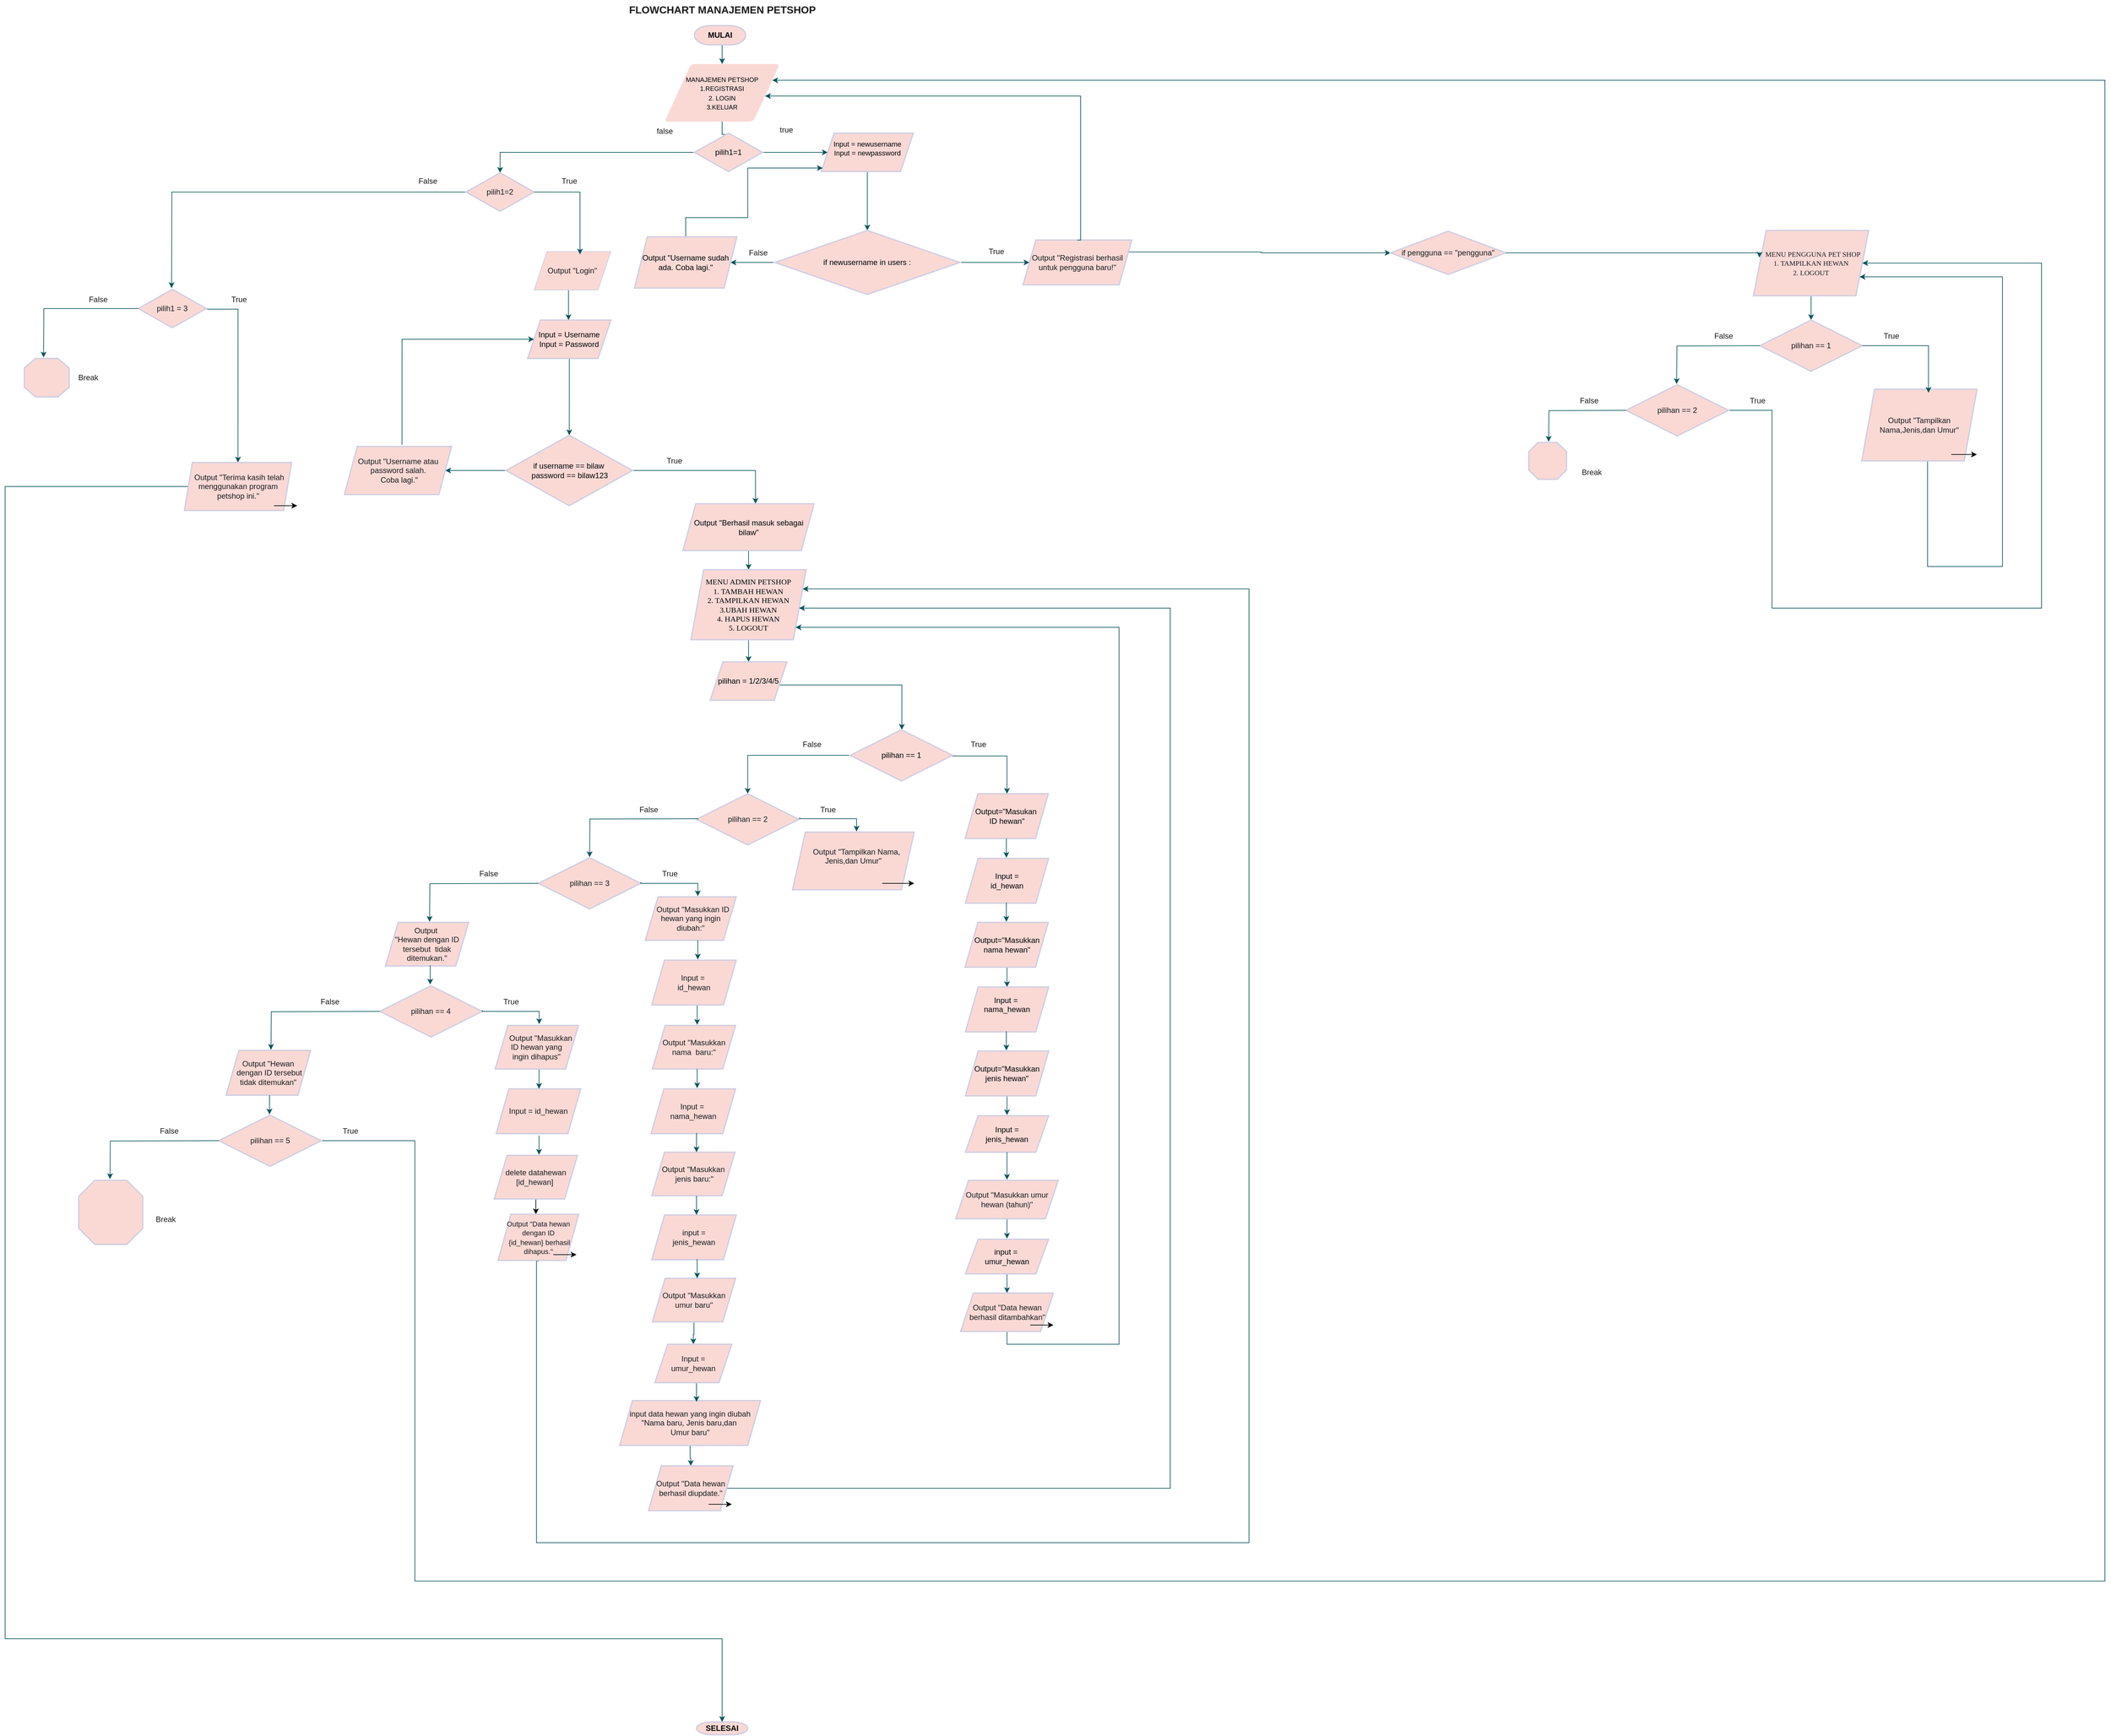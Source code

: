 <mxfile version="24.7.17">
  <diagram name="Page-1" id="sdq5e3i6rUSHNyaIKdqo">
    <mxGraphModel dx="5600" dy="3015" grid="1" gridSize="10" guides="1" tooltips="1" connect="1" arrows="1" fold="1" page="1" pageScale="1" pageWidth="850" pageHeight="1100" math="0" shadow="0">
      <root>
        <mxCell id="0" />
        <mxCell id="1" parent="0" />
        <mxCell id="hMQv4_sGnJ2KG9TJKj9M-1" value="FLOWCHART MANAJEMEN PETSHOP" style="text;html=1;align=center;verticalAlign=middle;resizable=0;points=[];autosize=1;strokeColor=none;fillColor=none;fontSize=16;labelBackgroundColor=none;fontStyle=1;fontColor=#1A1A1A;" parent="1" vertex="1">
          <mxGeometry x="2525" y="50" width="310" height="30" as="geometry" />
        </mxCell>
        <mxCell id="hMQv4_sGnJ2KG9TJKj9M-248" style="edgeStyle=orthogonalEdgeStyle;rounded=0;orthogonalLoop=1;jettySize=auto;html=1;exitX=0.5;exitY=1;exitDx=0;exitDy=0;exitPerimeter=0;entryX=0.5;entryY=0;entryDx=0;entryDy=0;fontFamily=Helvetica;fontSize=12;fontColor=default;labelBackgroundColor=none;strokeColor=#09555B;" parent="1" source="hMQv4_sGnJ2KG9TJKj9M-3" target="hMQv4_sGnJ2KG9TJKj9M-5" edge="1">
          <mxGeometry relative="1" as="geometry" />
        </mxCell>
        <mxCell id="hMQv4_sGnJ2KG9TJKj9M-3" value="&lt;font color=&quot;#000000&quot;&gt;MULAI&lt;/font&gt;" style="strokeWidth=2;html=1;shape=mxgraph.flowchart.terminator;whiteSpace=wrap;align=center;fillColor=#FAD9D5;strokeColor=#D0CEE2;fontStyle=1;labelBackgroundColor=none;fontColor=#1A1A1A;" parent="1" vertex="1">
          <mxGeometry x="2636.82" y="90" width="80" height="30" as="geometry" />
        </mxCell>
        <mxCell id="hMQv4_sGnJ2KG9TJKj9M-4" value="" style="edgeStyle=orthogonalEdgeStyle;rounded=0;orthogonalLoop=1;jettySize=auto;html=1;labelBackgroundColor=none;strokeColor=#09555B;fontColor=default;align=center;" parent="1" source="hMQv4_sGnJ2KG9TJKj9M-5" target="hMQv4_sGnJ2KG9TJKj9M-8" edge="1">
          <mxGeometry relative="1" as="geometry" />
        </mxCell>
        <mxCell id="hMQv4_sGnJ2KG9TJKj9M-5" value="&lt;div&gt;&lt;span style=&quot;font-size: 10px;&quot;&gt;&lt;font color=&quot;#000000&quot;&gt;MANAJEMEN PETSHOP&lt;/font&gt;&lt;/span&gt;&lt;/div&gt;&lt;div&gt;&lt;span style=&quot;font-size: 10px;&quot;&gt;&lt;font color=&quot;#000000&quot;&gt;1.REGISTRASI&lt;/font&gt;&lt;/span&gt;&lt;/div&gt;&lt;div&gt;&lt;span style=&quot;font-size: 10px;&quot;&gt;&lt;font color=&quot;#000000&quot;&gt;2. LOGIN&lt;/font&gt;&lt;/span&gt;&lt;/div&gt;&lt;div&gt;&lt;span style=&quot;font-size: 10px;&quot;&gt;&lt;font style=&quot;&quot; color=&quot;#000000&quot;&gt;3.KELUAR&lt;/font&gt;&lt;/span&gt;&lt;/div&gt;" style="shape=parallelogram;html=1;strokeWidth=2;perimeter=parallelogramPerimeter;whiteSpace=wrap;rounded=1;arcSize=12;size=0.23;align=center;fillColor=#FAD9D5;strokeColor=none;labelBackgroundColor=none;fontColor=#1A1A1A;" parent="1" vertex="1">
          <mxGeometry x="2590" y="150" width="180" height="90" as="geometry" />
        </mxCell>
        <mxCell id="hMQv4_sGnJ2KG9TJKj9M-6" value="" style="edgeStyle=orthogonalEdgeStyle;rounded=0;orthogonalLoop=1;jettySize=auto;html=1;strokeColor=#09555B;fontColor=default;align=center;labelBackgroundColor=none;" parent="1" source="hMQv4_sGnJ2KG9TJKj9M-8" target="hMQv4_sGnJ2KG9TJKj9M-11" edge="1">
          <mxGeometry relative="1" as="geometry" />
        </mxCell>
        <mxCell id="hMQv4_sGnJ2KG9TJKj9M-7" value="" style="edgeStyle=orthogonalEdgeStyle;rounded=0;orthogonalLoop=1;jettySize=auto;html=1;strokeColor=#09555B;fontColor=default;align=center;labelBackgroundColor=none;" parent="1" source="hMQv4_sGnJ2KG9TJKj9M-8" target="hMQv4_sGnJ2KG9TJKj9M-13" edge="1">
          <mxGeometry relative="1" as="geometry" />
        </mxCell>
        <mxCell id="hMQv4_sGnJ2KG9TJKj9M-8" value="&lt;font color=&quot;#000000&quot;&gt;pilih1=1&lt;/font&gt;" style="strokeWidth=2;html=1;shape=mxgraph.flowchart.decision;whiteSpace=wrap;labelBackgroundColor=none;fillColor=#FAD9D5;strokeColor=#D0CEE2;fontColor=#1A1A1A;align=center;" parent="1" vertex="1">
          <mxGeometry x="2636.82" y="258" width="106.37" height="60" as="geometry" />
        </mxCell>
        <mxCell id="hMQv4_sGnJ2KG9TJKj9M-9" value="" style="edgeStyle=orthogonalEdgeStyle;rounded=0;orthogonalLoop=1;jettySize=auto;html=1;strokeColor=#09555B;fontColor=default;align=center;labelBackgroundColor=none;" parent="1" source="hMQv4_sGnJ2KG9TJKj9M-11" edge="1">
          <mxGeometry relative="1" as="geometry">
            <mxPoint x="1820" y="500" as="targetPoint" />
          </mxGeometry>
        </mxCell>
        <mxCell id="hMQv4_sGnJ2KG9TJKj9M-11" value="pilih1=2" style="strokeWidth=2;html=1;shape=mxgraph.flowchart.decision;whiteSpace=wrap;labelBackgroundColor=none;fillColor=#FAD9D5;strokeColor=#D0CEE2;fontColor=#1A1A1A;align=center;" parent="1" vertex="1">
          <mxGeometry x="2280" y="320" width="106.37" height="60" as="geometry" />
        </mxCell>
        <mxCell id="hMQv4_sGnJ2KG9TJKj9M-12" value="" style="edgeStyle=orthogonalEdgeStyle;rounded=0;orthogonalLoop=1;jettySize=auto;html=1;strokeColor=#09555B;fontColor=default;labelBackgroundColor=none;" parent="1" source="hMQv4_sGnJ2KG9TJKj9M-13" target="hMQv4_sGnJ2KG9TJKj9M-16" edge="1">
          <mxGeometry relative="1" as="geometry" />
        </mxCell>
        <mxCell id="hMQv4_sGnJ2KG9TJKj9M-13" value="&lt;font color=&quot;#000000&quot; style=&quot;font-size: 11px;&quot;&gt;Input = newusername&lt;/font&gt;&lt;div style=&quot;font-size: 11px;&quot;&gt;&lt;font color=&quot;#000000&quot; style=&quot;font-size: 11px;&quot;&gt;Input = newpassword&lt;/font&gt;&lt;/div&gt;&lt;div style=&quot;font-size: 11px;&quot;&gt;&lt;br&gt;&lt;/div&gt;" style="shape=parallelogram;perimeter=parallelogramPerimeter;whiteSpace=wrap;html=1;fixedSize=1;fillColor=#FAD9D5;strokeColor=#D0CEE2;fontColor=#1A1A1A;strokeWidth=2;labelBackgroundColor=none;align=center;" parent="1" vertex="1">
          <mxGeometry x="2835" y="258" width="143.63" height="60" as="geometry" />
        </mxCell>
        <mxCell id="hMQv4_sGnJ2KG9TJKj9M-14" value="" style="edgeStyle=orthogonalEdgeStyle;rounded=0;orthogonalLoop=1;jettySize=auto;html=1;strokeColor=#09555B;fontColor=default;labelBackgroundColor=none;" parent="1" source="hMQv4_sGnJ2KG9TJKj9M-16" target="hMQv4_sGnJ2KG9TJKj9M-19" edge="1">
          <mxGeometry relative="1" as="geometry" />
        </mxCell>
        <mxCell id="hMQv4_sGnJ2KG9TJKj9M-15" value="" style="edgeStyle=orthogonalEdgeStyle;rounded=0;orthogonalLoop=1;jettySize=auto;html=1;strokeColor=#09555B;fontColor=default;labelBackgroundColor=none;" parent="1" source="hMQv4_sGnJ2KG9TJKj9M-16" target="hMQv4_sGnJ2KG9TJKj9M-24" edge="1">
          <mxGeometry relative="1" as="geometry" />
        </mxCell>
        <mxCell id="hMQv4_sGnJ2KG9TJKj9M-16" value="&lt;font color=&quot;#000000&quot;&gt;if newusername in users :&lt;/font&gt;" style="rhombus;whiteSpace=wrap;html=1;fillColor=#FAD9D5;strokeColor=#D0CEE2;fontColor=#1A1A1A;strokeWidth=2;labelBackgroundColor=none;" parent="1" vertex="1">
          <mxGeometry x="2762.34" y="410" width="288.95" height="100" as="geometry" />
        </mxCell>
        <mxCell id="hMQv4_sGnJ2KG9TJKj9M-17" value="true" style="text;html=1;align=center;verticalAlign=middle;resizable=0;points=[];autosize=1;strokeColor=none;fillColor=none;fontColor=#1A1A1A;labelBackgroundColor=none;" parent="1" vertex="1">
          <mxGeometry x="2760" y="238" width="40" height="30" as="geometry" />
        </mxCell>
        <mxCell id="hMQv4_sGnJ2KG9TJKj9M-18" value="false" style="text;html=1;align=center;verticalAlign=middle;resizable=0;points=[];autosize=1;strokeColor=none;fillColor=none;fontColor=#1A1A1A;labelBackgroundColor=none;" parent="1" vertex="1">
          <mxGeometry x="2565" y="240" width="50" height="30" as="geometry" />
        </mxCell>
        <mxCell id="hMQv4_sGnJ2KG9TJKj9M-199" value="" style="edgeStyle=orthogonalEdgeStyle;rounded=0;orthogonalLoop=1;jettySize=auto;html=1;entryX=0.015;entryY=0.909;entryDx=0;entryDy=0;entryPerimeter=0;labelBackgroundColor=none;strokeColor=#09555B;fontColor=default;" parent="1" source="hMQv4_sGnJ2KG9TJKj9M-19" target="hMQv4_sGnJ2KG9TJKj9M-13" edge="1">
          <mxGeometry relative="1" as="geometry">
            <mxPoint x="2830" y="312" as="targetPoint" />
            <Array as="points">
              <mxPoint x="2623" y="390" />
              <mxPoint x="2720" y="390" />
              <mxPoint x="2720" y="313" />
            </Array>
          </mxGeometry>
        </mxCell>
        <mxCell id="hMQv4_sGnJ2KG9TJKj9M-19" value="&lt;font color=&quot;#000000&quot;&gt;Output &quot;Username sudah ada. Coba lagi.&quot;&lt;/font&gt;" style="shape=parallelogram;perimeter=parallelogramPerimeter;whiteSpace=wrap;html=1;fixedSize=1;fillColor=#FAD9D5;strokeColor=#D0CEE2;fontColor=#1A1A1A;strokeWidth=2;labelBackgroundColor=none;" parent="1" vertex="1">
          <mxGeometry x="2543.05" y="420" width="160" height="80" as="geometry" />
        </mxCell>
        <mxCell id="hMQv4_sGnJ2KG9TJKj9M-21" style="edgeStyle=orthogonalEdgeStyle;rounded=0;orthogonalLoop=1;jettySize=auto;html=1;labelBackgroundColor=none;strokeColor=#09555B;fontColor=default;" parent="1" source="hMQv4_sGnJ2KG9TJKj9M-131" edge="1">
          <mxGeometry relative="1" as="geometry">
            <mxPoint x="4381" y="550" as="targetPoint" />
          </mxGeometry>
        </mxCell>
        <mxCell id="hMQv4_sGnJ2KG9TJKj9M-23" style="edgeStyle=orthogonalEdgeStyle;rounded=0;orthogonalLoop=1;jettySize=auto;html=1;exitX=1;exitY=0.25;exitDx=0;exitDy=0;entryX=0;entryY=0.5;entryDx=0;entryDy=0;labelBackgroundColor=none;strokeColor=#09555B;fontColor=default;" parent="1" source="hMQv4_sGnJ2KG9TJKj9M-24" target="hMQv4_sGnJ2KG9TJKj9M-119" edge="1">
          <mxGeometry relative="1" as="geometry" />
        </mxCell>
        <mxCell id="hMQv4_sGnJ2KG9TJKj9M-24" value="Output &quot;Registrasi berhasil untuk pengguna baru!&quot;" style="shape=parallelogram;perimeter=parallelogramPerimeter;whiteSpace=wrap;html=1;fixedSize=1;fillColor=#FAD9D5;strokeColor=#D0CEE2;fontColor=#1A1A1A;strokeWidth=2;labelBackgroundColor=none;" parent="1" vertex="1">
          <mxGeometry x="3150" y="425" width="170" height="70" as="geometry" />
        </mxCell>
        <mxCell id="hMQv4_sGnJ2KG9TJKj9M-25" value="False" style="text;html=1;align=center;verticalAlign=middle;resizable=0;points=[];autosize=1;strokeColor=none;fillColor=none;fontColor=#1A1A1A;labelBackgroundColor=none;" parent="1" vertex="1">
          <mxGeometry x="2711.05" y="430" width="50" height="30" as="geometry" />
        </mxCell>
        <mxCell id="hMQv4_sGnJ2KG9TJKj9M-26" value="True" style="text;html=1;align=center;verticalAlign=middle;resizable=0;points=[];autosize=1;strokeColor=none;fillColor=none;fontColor=#1A1A1A;labelBackgroundColor=none;" parent="1" vertex="1">
          <mxGeometry x="3083" y="428" width="50" height="30" as="geometry" />
        </mxCell>
        <mxCell id="hMQv4_sGnJ2KG9TJKj9M-27" value="" style="edgeStyle=orthogonalEdgeStyle;rounded=0;orthogonalLoop=1;jettySize=auto;html=1;strokeColor=#09555B;fontColor=default;labelBackgroundColor=none;" parent="1" source="hMQv4_sGnJ2KG9TJKj9M-30" target="hMQv4_sGnJ2KG9TJKj9M-35" edge="1">
          <mxGeometry relative="1" as="geometry" />
        </mxCell>
        <mxCell id="hMQv4_sGnJ2KG9TJKj9M-28" value="" style="edgeLabel;html=1;align=center;verticalAlign=middle;resizable=0;points=[];strokeColor=#D0CEE2;fontColor=#1A1A1A;fillColor=#FAD9D5;labelBackgroundColor=none;" parent="hMQv4_sGnJ2KG9TJKj9M-27" vertex="1" connectable="0">
          <mxGeometry x="-0.001" y="-1" relative="1" as="geometry">
            <mxPoint as="offset" />
          </mxGeometry>
        </mxCell>
        <mxCell id="hMQv4_sGnJ2KG9TJKj9M-29" value="" style="edgeLabel;html=1;align=center;verticalAlign=middle;resizable=0;points=[];strokeColor=#D0CEE2;fontColor=#1A1A1A;fillColor=#FAD9D5;labelBackgroundColor=none;" parent="hMQv4_sGnJ2KG9TJKj9M-27" vertex="1" connectable="0">
          <mxGeometry x="-0.038" relative="1" as="geometry">
            <mxPoint as="offset" />
          </mxGeometry>
        </mxCell>
        <mxCell id="hMQv4_sGnJ2KG9TJKj9M-30" value="&lt;font color=&quot;#000000&quot;&gt;Input = Username&lt;/font&gt;&lt;div&gt;&lt;font color=&quot;#000000&quot;&gt;Input = Password&lt;/font&gt;&lt;/div&gt;" style="shape=parallelogram;perimeter=parallelogramPerimeter;whiteSpace=wrap;html=1;fixedSize=1;fillColor=#FAD9D5;strokeColor=#D0CEE2;fontColor=#1A1A1A;strokeWidth=2;labelBackgroundColor=none;" parent="1" vertex="1">
          <mxGeometry x="2376.25" y="550" width="130" height="60" as="geometry" />
        </mxCell>
        <mxCell id="hMQv4_sGnJ2KG9TJKj9M-31" value="True" style="text;html=1;align=center;verticalAlign=middle;resizable=0;points=[];autosize=1;strokeColor=none;fillColor=none;fontColor=#1A1A1A;labelBackgroundColor=none;" parent="1" vertex="1">
          <mxGeometry x="2416.25" y="318" width="50" height="30" as="geometry" />
        </mxCell>
        <mxCell id="hMQv4_sGnJ2KG9TJKj9M-32" value="False" style="text;html=1;align=center;verticalAlign=middle;resizable=0;points=[];autosize=1;strokeColor=none;fillColor=none;fontColor=#1A1A1A;labelBackgroundColor=none;" parent="1" vertex="1">
          <mxGeometry x="2195" y="318" width="50" height="30" as="geometry" />
        </mxCell>
        <mxCell id="hMQv4_sGnJ2KG9TJKj9M-33" value="" style="edgeStyle=orthogonalEdgeStyle;rounded=0;orthogonalLoop=1;jettySize=auto;html=1;strokeColor=#09555B;fontColor=default;entryX=0.553;entryY=0;entryDx=0;entryDy=0;entryPerimeter=0;labelBackgroundColor=none;" parent="1" source="hMQv4_sGnJ2KG9TJKj9M-35" target="hMQv4_sGnJ2KG9TJKj9M-42" edge="1">
          <mxGeometry relative="1" as="geometry">
            <mxPoint x="2650" y="785.0" as="targetPoint" />
          </mxGeometry>
        </mxCell>
        <mxCell id="hMQv4_sGnJ2KG9TJKj9M-34" value="" style="edgeStyle=orthogonalEdgeStyle;rounded=0;orthogonalLoop=1;jettySize=auto;html=1;strokeColor=#09555B;fontColor=default;labelBackgroundColor=none;" parent="1" source="hMQv4_sGnJ2KG9TJKj9M-35" target="hMQv4_sGnJ2KG9TJKj9M-39" edge="1">
          <mxGeometry relative="1" as="geometry" />
        </mxCell>
        <mxCell id="hMQv4_sGnJ2KG9TJKj9M-35" value="&lt;font color=&quot;#000000&quot;&gt;if username == bilaw&amp;nbsp;&lt;/font&gt;&lt;div&gt;&lt;font color=&quot;#000000&quot;&gt;password == bilaw123&lt;/font&gt;&lt;/div&gt;" style="rhombus;whiteSpace=wrap;html=1;fillColor=#FAD9D5;strokeColor=#D0CEE2;fontColor=#1A1A1A;strokeWidth=2;labelBackgroundColor=none;" parent="1" vertex="1">
          <mxGeometry x="2342.5" y="730" width="197.5" height="110" as="geometry" />
        </mxCell>
        <mxCell id="hMQv4_sGnJ2KG9TJKj9M-38" value="True" style="text;html=1;align=center;verticalAlign=middle;resizable=0;points=[];autosize=1;strokeColor=none;fillColor=none;fontColor=#1A1A1A;labelBackgroundColor=none;" parent="1" vertex="1">
          <mxGeometry x="2580" y="755" width="50" height="30" as="geometry" />
        </mxCell>
        <mxCell id="hMQv4_sGnJ2KG9TJKj9M-39" value="Output &quot;Username atau password salah.&lt;div&gt;&amp;nbsp;Coba lagi.&quot;&lt;/div&gt;" style="shape=parallelogram;perimeter=parallelogramPerimeter;whiteSpace=wrap;html=1;fixedSize=1;fillColor=#FAD9D5;strokeColor=#D0CEE2;fontColor=#1A1A1A;strokeWidth=2;labelBackgroundColor=none;" parent="1" vertex="1">
          <mxGeometry x="2090" y="747.5" width="167.5" height="75" as="geometry" />
        </mxCell>
        <mxCell id="hMQv4_sGnJ2KG9TJKj9M-40" value="" style="endArrow=classic;html=1;rounded=0;strokeColor=#09555B;fontColor=default;exitX=0.537;exitY=-0.037;exitDx=0;exitDy=0;exitPerimeter=0;entryX=0;entryY=0.5;entryDx=0;entryDy=0;labelBackgroundColor=none;" parent="1" source="hMQv4_sGnJ2KG9TJKj9M-39" target="hMQv4_sGnJ2KG9TJKj9M-30" edge="1">
          <mxGeometry width="50" height="50" relative="1" as="geometry">
            <mxPoint x="2370" y="670" as="sourcePoint" />
            <mxPoint x="2420" y="620" as="targetPoint" />
            <Array as="points">
              <mxPoint x="2180" y="580" />
            </Array>
          </mxGeometry>
        </mxCell>
        <mxCell id="hMQv4_sGnJ2KG9TJKj9M-208" value="" style="edgeStyle=orthogonalEdgeStyle;rounded=0;orthogonalLoop=1;jettySize=auto;html=1;labelBackgroundColor=none;strokeColor=#09555B;fontColor=default;" parent="1" source="hMQv4_sGnJ2KG9TJKj9M-42" target="hMQv4_sGnJ2KG9TJKj9M-46" edge="1">
          <mxGeometry relative="1" as="geometry" />
        </mxCell>
        <mxCell id="hMQv4_sGnJ2KG9TJKj9M-42" value="&lt;font color=&quot;#000000&quot;&gt;Output &quot;Berhasil masuk sebagai bilaw&quot;&lt;/font&gt;" style="shape=parallelogram;perimeter=parallelogramPerimeter;whiteSpace=wrap;html=1;fixedSize=1;fillColor=#FAD9D5;strokeColor=#D0CEE2;fontColor=#1A1A1A;strokeWidth=2;labelBackgroundColor=none;" parent="1" vertex="1">
          <mxGeometry x="2618.75" y="837" width="205" height="73" as="geometry" />
        </mxCell>
        <mxCell id="hMQv4_sGnJ2KG9TJKj9M-45" value="" style="edgeStyle=orthogonalEdgeStyle;rounded=0;orthogonalLoop=1;jettySize=auto;html=1;strokeColor=#09555B;fontColor=default;labelBackgroundColor=none;" parent="1" source="hMQv4_sGnJ2KG9TJKj9M-46" target="hMQv4_sGnJ2KG9TJKj9M-48" edge="1">
          <mxGeometry relative="1" as="geometry" />
        </mxCell>
        <mxCell id="hMQv4_sGnJ2KG9TJKj9M-46" value="&lt;font color=&quot;#000000&quot; face=&quot;Verdana&quot;&gt;MENU ADMIN PETSHOP&lt;/font&gt;&lt;div&gt;&lt;font color=&quot;#000000&quot; face=&quot;Verdana&quot;&gt;1. TAMBAH HEWAN&lt;/font&gt;&lt;/div&gt;&lt;div&gt;&lt;font color=&quot;#000000&quot; face=&quot;Verdana&quot;&gt;2. TAMPILKAN HEWAN&lt;/font&gt;&lt;/div&gt;&lt;div&gt;&lt;font color=&quot;#000000&quot; face=&quot;Verdana&quot;&gt;3.UBAH HEWAN&lt;/font&gt;&lt;/div&gt;&lt;div&gt;&lt;font color=&quot;#000000&quot; face=&quot;Verdana&quot;&gt;4. HAPUS HEWAN&lt;/font&gt;&lt;/div&gt;&lt;div&gt;&lt;font color=&quot;#000000&quot; face=&quot;Verdana&quot;&gt;5. LOGOUT&lt;/font&gt;&lt;/div&gt;" style="shape=parallelogram;perimeter=parallelogramPerimeter;whiteSpace=wrap;html=1;fixedSize=1;fillColor=#FAD9D5;strokeColor=#D0CEE2;fontColor=#1A1A1A;strokeWidth=2;labelBackgroundColor=none;align=center;" parent="1" vertex="1">
          <mxGeometry x="2631.25" y="940.0" width="180" height="109.37" as="geometry" />
        </mxCell>
        <mxCell id="hMQv4_sGnJ2KG9TJKj9M-47" value="" style="edgeStyle=orthogonalEdgeStyle;rounded=0;orthogonalLoop=1;jettySize=auto;html=1;strokeColor=#09555B;fontColor=default;labelBackgroundColor=none;" parent="1" edge="1">
          <mxGeometry relative="1" as="geometry">
            <mxPoint x="2760.002" y="1120" as="sourcePoint" />
            <mxPoint x="2960.75" y="1190" as="targetPoint" />
            <Array as="points">
              <mxPoint x="2960.75" y="1120" />
            </Array>
          </mxGeometry>
        </mxCell>
        <mxCell id="hMQv4_sGnJ2KG9TJKj9M-48" value="&lt;font color=&quot;#000000&quot;&gt;pilihan = 1/2/3/4/5&lt;/font&gt;" style="shape=parallelogram;perimeter=parallelogramPerimeter;whiteSpace=wrap;html=1;fixedSize=1;fillColor=#FAD9D5;strokeColor=#D0CEE2;fontColor=#1A1A1A;strokeWidth=2;labelBackgroundColor=none;" parent="1" vertex="1">
          <mxGeometry x="2661.25" y="1084.005" width="120" height="60" as="geometry" />
        </mxCell>
        <mxCell id="hMQv4_sGnJ2KG9TJKj9M-49" value="" style="edgeStyle=orthogonalEdgeStyle;rounded=0;orthogonalLoop=1;jettySize=auto;html=1;strokeColor=#09555B;fontColor=default;exitX=0.915;exitY=0.473;exitDx=0;exitDy=0;exitPerimeter=0;labelBackgroundColor=none;" parent="1" edge="1">
          <mxGeometry relative="1" as="geometry">
            <mxPoint x="3036.4" y="1228.84" as="sourcePoint" />
            <Array as="points">
              <mxPoint x="3036" y="1231" />
              <mxPoint x="3125" y="1231" />
              <mxPoint x="3125" y="1280" />
            </Array>
            <mxPoint x="3125" y="1290" as="targetPoint" />
          </mxGeometry>
        </mxCell>
        <mxCell id="hMQv4_sGnJ2KG9TJKj9M-50" value="" style="edgeStyle=orthogonalEdgeStyle;rounded=0;orthogonalLoop=1;jettySize=auto;html=1;strokeColor=#09555B;fontColor=default;labelBackgroundColor=none;" parent="1" source="hMQv4_sGnJ2KG9TJKj9M-51" target="hMQv4_sGnJ2KG9TJKj9M-53" edge="1">
          <mxGeometry relative="1" as="geometry" />
        </mxCell>
        <mxCell id="hMQv4_sGnJ2KG9TJKj9M-51" value="&lt;font color=&quot;#000000&quot;&gt;pilihan == 1&lt;/font&gt;" style="rhombus;whiteSpace=wrap;html=1;fillColor=#FAD9D5;strokeColor=#D0CEE2;fontColor=#1A1A1A;strokeWidth=2;labelBackgroundColor=none;" parent="1" vertex="1">
          <mxGeometry x="2880" y="1190" width="160" height="80" as="geometry" />
        </mxCell>
        <mxCell id="hMQv4_sGnJ2KG9TJKj9M-52" value="&lt;font color=&quot;#000000&quot;&gt;Input =&lt;/font&gt;&lt;div&gt;&lt;font color=&quot;#000000&quot;&gt;id_hewan&lt;/font&gt;&lt;/div&gt;" style="shape=parallelogram;perimeter=parallelogramPerimeter;whiteSpace=wrap;html=1;fixedSize=1;fillColor=#FAD9D5;strokeColor=#D0CEE2;fontColor=#1A1A1A;strokeWidth=2;labelBackgroundColor=none;" parent="1" vertex="1">
          <mxGeometry x="3060" y="1391.02" width="130" height="70" as="geometry" />
        </mxCell>
        <mxCell id="hMQv4_sGnJ2KG9TJKj9M-53" value="pilihan == 2" style="rhombus;whiteSpace=wrap;html=1;fillColor=#FAD9D5;strokeColor=#D0CEE2;fontColor=#1A1A1A;strokeWidth=2;labelBackgroundColor=none;" parent="1" vertex="1">
          <mxGeometry x="2640" y="1290" width="160" height="80" as="geometry" />
        </mxCell>
        <mxCell id="hMQv4_sGnJ2KG9TJKj9M-54" value="True" style="text;html=1;align=center;verticalAlign=middle;resizable=0;points=[];autosize=1;strokeColor=none;fillColor=none;fontColor=#1A1A1A;labelBackgroundColor=none;" parent="1" vertex="1">
          <mxGeometry x="3055" y="1198" width="50" height="30" as="geometry" />
        </mxCell>
        <mxCell id="hMQv4_sGnJ2KG9TJKj9M-55" value="False" style="text;html=1;align=center;verticalAlign=middle;resizable=0;points=[];autosize=1;strokeColor=none;fillColor=none;fontColor=#1A1A1A;labelBackgroundColor=none;" parent="1" vertex="1">
          <mxGeometry x="2795" y="1198" width="50" height="30" as="geometry" />
        </mxCell>
        <mxCell id="hMQv4_sGnJ2KG9TJKj9M-56" value="pilih1 = 3" style="strokeWidth=2;html=1;shape=mxgraph.flowchart.decision;whiteSpace=wrap;labelBackgroundColor=none;fillColor=#FAD9D5;strokeColor=#D0CEE2;fontColor=#1A1A1A;align=center;" parent="1" vertex="1">
          <mxGeometry x="1768" y="502" width="106.37" height="60" as="geometry" />
        </mxCell>
        <mxCell id="hMQv4_sGnJ2KG9TJKj9M-57" value="" style="endArrow=classic;html=1;rounded=0;labelBackgroundColor=none;strokeColor=#09555B;fontColor=default;" parent="1" edge="1">
          <mxGeometry width="50" height="50" relative="1" as="geometry">
            <mxPoint x="3125" y="1562" as="sourcePoint" />
            <mxPoint x="3125" y="1592" as="targetPoint" />
          </mxGeometry>
        </mxCell>
        <mxCell id="hMQv4_sGnJ2KG9TJKj9M-58" value="&lt;font color=&quot;#000000&quot;&gt;Input =&amp;nbsp;&lt;/font&gt;&lt;div&gt;&lt;font color=&quot;#000000&quot;&gt;nama_hewan&lt;/font&gt;&lt;div&gt;&lt;font color=&quot;#000000&quot;&gt;&lt;br&gt;&lt;/font&gt;&lt;/div&gt;&lt;/div&gt;" style="shape=parallelogram;perimeter=parallelogramPerimeter;whiteSpace=wrap;html=1;fixedSize=1;fillColor=#FAD9D5;strokeColor=#D0CEE2;fontColor=#1A1A1A;strokeWidth=2;labelBackgroundColor=none;align=center;" parent="1" vertex="1">
          <mxGeometry x="3060" y="1592" width="130" height="70" as="geometry" />
        </mxCell>
        <mxCell id="hMQv4_sGnJ2KG9TJKj9M-59" value="&lt;font color=&quot;#000000&quot;&gt;Input =&lt;/font&gt;&lt;div&gt;&lt;font color=&quot;#000000&quot;&gt;jenis_hewan&lt;/font&gt;&lt;/div&gt;" style="shape=parallelogram;perimeter=parallelogramPerimeter;whiteSpace=wrap;html=1;fixedSize=1;fillColor=#FAD9D5;strokeColor=#D0CEE2;fontColor=#1A1A1A;strokeWidth=2;labelBackgroundColor=none;align=center;" parent="1" vertex="1">
          <mxGeometry x="3060" y="1793" width="130" height="57" as="geometry" />
        </mxCell>
        <mxCell id="hMQv4_sGnJ2KG9TJKj9M-60" value="" style="endArrow=classic;html=1;rounded=0;labelBackgroundColor=none;strokeColor=#09555B;fontColor=default;" parent="1" edge="1">
          <mxGeometry width="50" height="50" relative="1" as="geometry">
            <mxPoint x="3125" y="1762" as="sourcePoint" />
            <mxPoint x="3125" y="1792" as="targetPoint" />
          </mxGeometry>
        </mxCell>
        <mxCell id="hMQv4_sGnJ2KG9TJKj9M-61" value="" style="endArrow=classic;html=1;rounded=0;exitX=0.5;exitY=1;exitDx=0;exitDy=0;labelBackgroundColor=none;strokeColor=#09555B;fontColor=default;" parent="1" source="hMQv4_sGnJ2KG9TJKj9M-59" edge="1">
          <mxGeometry width="50" height="50" relative="1" as="geometry">
            <mxPoint x="3125" y="1863" as="sourcePoint" />
            <mxPoint x="3125" y="1893" as="targetPoint" />
          </mxGeometry>
        </mxCell>
        <mxCell id="hMQv4_sGnJ2KG9TJKj9M-62" value="" style="edgeStyle=orthogonalEdgeStyle;rounded=0;orthogonalLoop=1;jettySize=auto;html=1;strokeColor=#09555B;fontColor=default;labelBackgroundColor=none;" parent="1" edge="1">
          <mxGeometry relative="1" as="geometry">
            <mxPoint x="2643" y="1329" as="sourcePoint" />
            <mxPoint x="2473" y="1389" as="targetPoint" />
          </mxGeometry>
        </mxCell>
        <mxCell id="hMQv4_sGnJ2KG9TJKj9M-63" value="" style="edgeStyle=orthogonalEdgeStyle;rounded=0;orthogonalLoop=1;jettySize=auto;html=1;strokeColor=#09555B;fontColor=default;exitX=0.915;exitY=0.473;exitDx=0;exitDy=0;exitPerimeter=0;labelBackgroundColor=none;" parent="1" edge="1">
          <mxGeometry relative="1" as="geometry">
            <mxPoint x="2801" y="1327" as="sourcePoint" />
            <Array as="points">
              <mxPoint x="2801" y="1329" />
              <mxPoint x="2890" y="1329" />
            </Array>
            <mxPoint x="2890" y="1349" as="targetPoint" />
          </mxGeometry>
        </mxCell>
        <mxCell id="hMQv4_sGnJ2KG9TJKj9M-64" value="False" style="text;html=1;align=center;verticalAlign=middle;resizable=0;points=[];autosize=1;strokeColor=none;fillColor=none;fontColor=#1A1A1A;labelBackgroundColor=none;" parent="1" vertex="1">
          <mxGeometry x="2540" y="1300" width="50" height="30" as="geometry" />
        </mxCell>
        <mxCell id="hMQv4_sGnJ2KG9TJKj9M-65" value="True" style="text;html=1;align=center;verticalAlign=middle;resizable=0;points=[];autosize=1;strokeColor=none;fillColor=none;fontColor=#1A1A1A;labelBackgroundColor=none;" parent="1" vertex="1">
          <mxGeometry x="2820" y="1300" width="50" height="30" as="geometry" />
        </mxCell>
        <mxCell id="hMQv4_sGnJ2KG9TJKj9M-66" value="pilihan == 3" style="rhombus;whiteSpace=wrap;html=1;fillColor=#FAD9D5;strokeColor=#D0CEE2;fontColor=#1A1A1A;strokeWidth=2;labelBackgroundColor=none;" parent="1" vertex="1">
          <mxGeometry x="2393" y="1390" width="160" height="80" as="geometry" />
        </mxCell>
        <mxCell id="hMQv4_sGnJ2KG9TJKj9M-68" value="&amp;nbsp; &amp;nbsp;Output &quot;Tampilkan Nama,&lt;div&gt;Jenis,&lt;span style=&quot;background-color: initial;&quot;&gt;dan Umur&quot;&lt;/span&gt;&lt;div&gt;&lt;div&gt;&lt;br&gt;&lt;/div&gt;&lt;/div&gt;&lt;/div&gt;" style="shape=parallelogram;perimeter=parallelogramPerimeter;whiteSpace=wrap;html=1;fixedSize=1;fillColor=#FAD9D5;strokeColor=#D0CEE2;fontColor=#1A1A1A;strokeWidth=2;labelBackgroundColor=none;align=center;" parent="1" vertex="1">
          <mxGeometry x="2790" y="1350" width="190" height="90" as="geometry" />
        </mxCell>
        <mxCell id="hMQv4_sGnJ2KG9TJKj9M-69" value="" style="edgeStyle=orthogonalEdgeStyle;rounded=0;orthogonalLoop=1;jettySize=auto;html=1;strokeColor=#09555B;fontColor=default;exitX=0.915;exitY=0.473;exitDx=0;exitDy=0;exitPerimeter=0;labelBackgroundColor=none;" parent="1" edge="1">
          <mxGeometry relative="1" as="geometry">
            <mxPoint x="2553" y="1428" as="sourcePoint" />
            <Array as="points">
              <mxPoint x="2553" y="1430" />
              <mxPoint x="2642" y="1430" />
            </Array>
            <mxPoint x="2642" y="1450" as="targetPoint" />
          </mxGeometry>
        </mxCell>
        <mxCell id="hMQv4_sGnJ2KG9TJKj9M-70" value="" style="edgeStyle=orthogonalEdgeStyle;rounded=0;orthogonalLoop=1;jettySize=auto;html=1;strokeColor=#09555B;fontColor=default;labelBackgroundColor=none;" parent="1" edge="1">
          <mxGeometry relative="1" as="geometry">
            <mxPoint x="2393" y="1430" as="sourcePoint" />
            <mxPoint x="2223" y="1490" as="targetPoint" />
          </mxGeometry>
        </mxCell>
        <mxCell id="hMQv4_sGnJ2KG9TJKj9M-71" value="True" style="text;html=1;align=center;verticalAlign=middle;resizable=0;points=[];autosize=1;strokeColor=none;fillColor=none;fontColor=#1A1A1A;labelBackgroundColor=none;" parent="1" vertex="1">
          <mxGeometry x="2573.19" y="1400" width="50" height="30" as="geometry" />
        </mxCell>
        <mxCell id="hMQv4_sGnJ2KG9TJKj9M-72" value="False" style="text;html=1;align=center;verticalAlign=middle;resizable=0;points=[];autosize=1;strokeColor=none;fillColor=none;fontColor=#1A1A1A;labelBackgroundColor=none;" parent="1" vertex="1">
          <mxGeometry x="2290" y="1400" width="50" height="30" as="geometry" />
        </mxCell>
        <mxCell id="hMQv4_sGnJ2KG9TJKj9M-73" value="Input =&amp;nbsp;&lt;div&gt;id_hewan&lt;/div&gt;" style="shape=parallelogram;perimeter=parallelogramPerimeter;whiteSpace=wrap;html=1;fixedSize=1;fillColor=#FAD9D5;strokeColor=#D0CEE2;fontColor=#1A1A1A;strokeWidth=2;labelBackgroundColor=none;align=center;" parent="1" vertex="1">
          <mxGeometry x="2570" y="1550" width="132.05" height="70" as="geometry" />
        </mxCell>
        <mxCell id="hMQv4_sGnJ2KG9TJKj9M-74" value="Output &quot;Masukkan nama&amp;nbsp; baru:&quot;" style="shape=parallelogram;perimeter=parallelogramPerimeter;whiteSpace=wrap;html=1;fixedSize=1;fillColor=#FAD9D5;strokeColor=#D0CEE2;fontColor=#1A1A1A;strokeWidth=2;labelBackgroundColor=none;align=center;" parent="1" vertex="1">
          <mxGeometry x="2571.03" y="1652" width="130" height="68" as="geometry" />
        </mxCell>
        <mxCell id="hMQv4_sGnJ2KG9TJKj9M-75" value="" style="edgeStyle=orthogonalEdgeStyle;rounded=0;orthogonalLoop=1;jettySize=auto;html=1;strokeColor=#09555B;fontColor=default;labelBackgroundColor=none;" parent="1" edge="1">
          <mxGeometry relative="1" as="geometry">
            <mxPoint x="2641" y="1621" as="sourcePoint" />
            <mxPoint x="2641" y="1651" as="targetPoint" />
          </mxGeometry>
        </mxCell>
        <mxCell id="hMQv4_sGnJ2KG9TJKj9M-76" value="Input =&amp;nbsp;&lt;div&gt;nama_hewan&lt;/div&gt;" style="shape=parallelogram;perimeter=parallelogramPerimeter;whiteSpace=wrap;html=1;fixedSize=1;fillColor=#FAD9D5;strokeColor=#D0CEE2;fontColor=#1A1A1A;strokeWidth=2;labelBackgroundColor=none;align=center;" parent="1" vertex="1">
          <mxGeometry x="2569" y="1751" width="132.05" height="70" as="geometry" />
        </mxCell>
        <mxCell id="hMQv4_sGnJ2KG9TJKj9M-77" value="Output &quot;Masukkan&lt;div&gt;&amp;nbsp;jenis baru:&quot;&lt;/div&gt;" style="shape=parallelogram;perimeter=parallelogramPerimeter;whiteSpace=wrap;html=1;fixedSize=1;fillColor=#FAD9D5;strokeColor=#D0CEE2;fontColor=#1A1A1A;strokeWidth=2;labelBackgroundColor=none;align=center;" parent="1" vertex="1">
          <mxGeometry x="2570.03" y="1850" width="130" height="68" as="geometry" />
        </mxCell>
        <mxCell id="hMQv4_sGnJ2KG9TJKj9M-78" value="" style="edgeStyle=orthogonalEdgeStyle;rounded=0;orthogonalLoop=1;jettySize=auto;html=1;strokeColor=#09555B;fontColor=default;labelBackgroundColor=none;" parent="1" edge="1">
          <mxGeometry relative="1" as="geometry">
            <mxPoint x="2640" y="1820" as="sourcePoint" />
            <mxPoint x="2640" y="1850" as="targetPoint" />
          </mxGeometry>
        </mxCell>
        <mxCell id="hMQv4_sGnJ2KG9TJKj9M-79" value="" style="edgeStyle=orthogonalEdgeStyle;rounded=0;orthogonalLoop=1;jettySize=auto;html=1;strokeColor=#09555B;fontColor=default;labelBackgroundColor=none;" parent="1" edge="1">
          <mxGeometry relative="1" as="geometry">
            <mxPoint x="2641" y="1720" as="sourcePoint" />
            <mxPoint x="2641" y="1750" as="targetPoint" />
          </mxGeometry>
        </mxCell>
        <mxCell id="hMQv4_sGnJ2KG9TJKj9M-80" value="&amp;nbsp; Output &quot;Masukkan ID hewan yang ingin diubah:&quot;" style="shape=parallelogram;perimeter=parallelogramPerimeter;whiteSpace=wrap;html=1;fixedSize=1;fillColor=#FAD9D5;strokeColor=#D0CEE2;fontColor=#1A1A1A;strokeWidth=2;labelBackgroundColor=none;align=center;" parent="1" vertex="1">
          <mxGeometry x="2560" y="1451" width="142.03" height="68" as="geometry" />
        </mxCell>
        <mxCell id="hMQv4_sGnJ2KG9TJKj9M-81" value="" style="edgeStyle=orthogonalEdgeStyle;rounded=0;orthogonalLoop=1;jettySize=auto;html=1;strokeColor=#09555B;fontColor=default;labelBackgroundColor=none;" parent="1" edge="1">
          <mxGeometry relative="1" as="geometry">
            <mxPoint x="2642" y="1519" as="sourcePoint" />
            <mxPoint x="2642" y="1549" as="targetPoint" />
          </mxGeometry>
        </mxCell>
        <mxCell id="hMQv4_sGnJ2KG9TJKj9M-82" value="input =&lt;div&gt;jenis_hewan&lt;/div&gt;" style="shape=parallelogram;perimeter=parallelogramPerimeter;whiteSpace=wrap;html=1;fixedSize=1;fillColor=#FAD9D5;strokeColor=#D0CEE2;fontColor=#1A1A1A;strokeWidth=2;labelBackgroundColor=none;align=center;" parent="1" vertex="1">
          <mxGeometry x="2570" y="1948" width="132.05" height="70" as="geometry" />
        </mxCell>
        <mxCell id="hMQv4_sGnJ2KG9TJKj9M-224" style="edgeStyle=orthogonalEdgeStyle;rounded=0;orthogonalLoop=1;jettySize=auto;html=1;entryX=0.5;entryY=0;entryDx=0;entryDy=0;fontFamily=Helvetica;fontSize=12;fontColor=default;labelBackgroundColor=none;strokeColor=#09555B;" parent="1" source="hMQv4_sGnJ2KG9TJKj9M-83" target="hMQv4_sGnJ2KG9TJKj9M-222" edge="1">
          <mxGeometry relative="1" as="geometry" />
        </mxCell>
        <mxCell id="hMQv4_sGnJ2KG9TJKj9M-83" value="Output &quot;Masukkan umur baru&quot;" style="shape=parallelogram;perimeter=parallelogramPerimeter;whiteSpace=wrap;html=1;fixedSize=1;fillColor=#FAD9D5;strokeColor=#D0CEE2;fontColor=#1A1A1A;strokeWidth=2;labelBackgroundColor=none;align=center;" parent="1" vertex="1">
          <mxGeometry x="2571.03" y="2047" width="130" height="68" as="geometry" />
        </mxCell>
        <mxCell id="hMQv4_sGnJ2KG9TJKj9M-84" value="" style="edgeStyle=orthogonalEdgeStyle;rounded=0;orthogonalLoop=1;jettySize=auto;html=1;strokeColor=#09555B;fontColor=default;labelBackgroundColor=none;" parent="1" edge="1">
          <mxGeometry relative="1" as="geometry">
            <mxPoint x="2641" y="2017" as="sourcePoint" />
            <mxPoint x="2641" y="2047" as="targetPoint" />
          </mxGeometry>
        </mxCell>
        <mxCell id="hMQv4_sGnJ2KG9TJKj9M-85" value="" style="edgeStyle=orthogonalEdgeStyle;rounded=0;orthogonalLoop=1;jettySize=auto;html=1;strokeColor=#09555B;fontColor=default;labelBackgroundColor=none;" parent="1" edge="1">
          <mxGeometry relative="1" as="geometry">
            <mxPoint x="2640" y="1918" as="sourcePoint" />
            <mxPoint x="2640" y="1948" as="targetPoint" />
          </mxGeometry>
        </mxCell>
        <mxCell id="hMQv4_sGnJ2KG9TJKj9M-86" style="edgeStyle=orthogonalEdgeStyle;rounded=0;orthogonalLoop=1;jettySize=auto;html=1;labelBackgroundColor=none;strokeColor=#09555B;fontColor=default;exitX=1;exitY=0.5;exitDx=0;exitDy=0;" parent="1" source="hMQv4_sGnJ2KG9TJKj9M-251" target="hMQv4_sGnJ2KG9TJKj9M-46" edge="1">
          <mxGeometry relative="1" as="geometry">
            <mxPoint x="2695" y="2269.44" as="sourcePoint" />
            <mxPoint x="2840" y="1002" as="targetPoint" />
            <Array as="points">
              <mxPoint x="3380" y="2375" />
              <mxPoint x="3380" y="1000" />
            </Array>
          </mxGeometry>
        </mxCell>
        <mxCell id="hMQv4_sGnJ2KG9TJKj9M-252" style="edgeStyle=orthogonalEdgeStyle;rounded=0;orthogonalLoop=1;jettySize=auto;html=1;exitX=0.5;exitY=1;exitDx=0;exitDy=0;strokeColor=#09555B;fontColor=#1A1A1A;" parent="1" source="hMQv4_sGnJ2KG9TJKj9M-87" target="hMQv4_sGnJ2KG9TJKj9M-251" edge="1">
          <mxGeometry relative="1" as="geometry" />
        </mxCell>
        <mxCell id="hMQv4_sGnJ2KG9TJKj9M-87" value="input data hewan yang ingin diubah&lt;div&gt;&quot;Nama baru, Jenis baru,dan&amp;nbsp;&lt;/div&gt;&lt;div&gt;Umur baru&quot;&lt;/div&gt;" style="shape=parallelogram;perimeter=parallelogramPerimeter;whiteSpace=wrap;html=1;fixedSize=1;fillColor=#FAD9D5;strokeColor=#D0CEE2;fontColor=#1A1A1A;strokeWidth=2;labelBackgroundColor=none;align=center;" parent="1" vertex="1">
          <mxGeometry x="2520" y="2238" width="220" height="70" as="geometry" />
        </mxCell>
        <mxCell id="hMQv4_sGnJ2KG9TJKj9M-89" value="Output&amp;nbsp;&lt;div&gt;&quot;Hewan dengan ID tersebut&amp;nbsp;&lt;span style=&quot;background-color: initial;&quot;&gt;&amp;nbsp;tidak&lt;/span&gt;&lt;/div&gt;&lt;div&gt;ditemukan.&quot;&lt;/div&gt;" style="shape=parallelogram;perimeter=parallelogramPerimeter;whiteSpace=wrap;html=1;fixedSize=1;fillColor=#FAD9D5;strokeColor=#D0CEE2;fontColor=#1A1A1A;strokeWidth=2;labelBackgroundColor=none;align=center;" parent="1" vertex="1">
          <mxGeometry x="2154" y="1491" width="130" height="68" as="geometry" />
        </mxCell>
        <mxCell id="hMQv4_sGnJ2KG9TJKj9M-90" value="" style="edgeStyle=orthogonalEdgeStyle;rounded=0;orthogonalLoop=1;jettySize=auto;html=1;strokeColor=#09555B;fontColor=default;labelBackgroundColor=none;" parent="1" edge="1">
          <mxGeometry relative="1" as="geometry">
            <mxPoint x="2224" y="1558" as="sourcePoint" />
            <mxPoint x="2224" y="1588" as="targetPoint" />
          </mxGeometry>
        </mxCell>
        <mxCell id="hMQv4_sGnJ2KG9TJKj9M-91" value="pilihan == 4" style="rhombus;whiteSpace=wrap;html=1;fillColor=#FAD9D5;strokeColor=#D0CEE2;fontColor=#1A1A1A;strokeWidth=2;labelBackgroundColor=none;" parent="1" vertex="1">
          <mxGeometry x="2145.29" y="1590" width="160" height="80" as="geometry" />
        </mxCell>
        <mxCell id="hMQv4_sGnJ2KG9TJKj9M-92" value="" style="edgeStyle=orthogonalEdgeStyle;rounded=0;orthogonalLoop=1;jettySize=auto;html=1;strokeColor=#09555B;fontColor=default;exitX=0.915;exitY=0.473;exitDx=0;exitDy=0;exitPerimeter=0;labelBackgroundColor=none;" parent="1" edge="1">
          <mxGeometry relative="1" as="geometry">
            <mxPoint x="2305.29" y="1628" as="sourcePoint" />
            <Array as="points">
              <mxPoint x="2305.29" y="1630" />
              <mxPoint x="2394.29" y="1630" />
            </Array>
            <mxPoint x="2394.29" y="1650" as="targetPoint" />
          </mxGeometry>
        </mxCell>
        <mxCell id="hMQv4_sGnJ2KG9TJKj9M-93" value="" style="edgeStyle=orthogonalEdgeStyle;rounded=0;orthogonalLoop=1;jettySize=auto;html=1;strokeColor=#09555B;fontColor=default;labelBackgroundColor=none;" parent="1" edge="1">
          <mxGeometry relative="1" as="geometry">
            <mxPoint x="2145.29" y="1630" as="sourcePoint" />
            <mxPoint x="1975.29" y="1690" as="targetPoint" />
          </mxGeometry>
        </mxCell>
        <mxCell id="hMQv4_sGnJ2KG9TJKj9M-94" value="True" style="text;html=1;align=center;verticalAlign=middle;resizable=0;points=[];autosize=1;strokeColor=none;fillColor=none;fontColor=#1A1A1A;labelBackgroundColor=none;" parent="1" vertex="1">
          <mxGeometry x="2325.48" y="1600" width="50" height="30" as="geometry" />
        </mxCell>
        <mxCell id="hMQv4_sGnJ2KG9TJKj9M-95" value="False" style="text;html=1;align=center;verticalAlign=middle;resizable=0;points=[];autosize=1;strokeColor=none;fillColor=none;fontColor=#1A1A1A;labelBackgroundColor=none;" parent="1" vertex="1">
          <mxGeometry x="2042.29" y="1600" width="50" height="30" as="geometry" />
        </mxCell>
        <mxCell id="hMQv4_sGnJ2KG9TJKj9M-96" value="&amp;nbsp; &amp;nbsp; Output &quot;Masukkan&lt;div&gt;&amp;nbsp;ID hewan yang&amp;nbsp;&lt;/div&gt;&lt;div&gt;ingin dihapus&quot;&lt;/div&gt;" style="shape=parallelogram;perimeter=parallelogramPerimeter;whiteSpace=wrap;html=1;fixedSize=1;fillColor=#FAD9D5;strokeColor=#D0CEE2;fontColor=#1A1A1A;strokeWidth=2;labelBackgroundColor=none;align=center;" parent="1" vertex="1">
          <mxGeometry x="2325.48" y="1652" width="130" height="68" as="geometry" />
        </mxCell>
        <mxCell id="hMQv4_sGnJ2KG9TJKj9M-97" value="Input = id_hewan" style="shape=parallelogram;perimeter=parallelogramPerimeter;whiteSpace=wrap;html=1;fixedSize=1;fillColor=#FAD9D5;strokeColor=#D0CEE2;fontColor=#1A1A1A;strokeWidth=2;labelBackgroundColor=none;align=center;" parent="1" vertex="1">
          <mxGeometry x="2327" y="1751" width="132.05" height="70" as="geometry" />
        </mxCell>
        <mxCell id="hMQv4_sGnJ2KG9TJKj9M-98" value="" style="edgeStyle=orthogonalEdgeStyle;rounded=0;orthogonalLoop=1;jettySize=auto;html=1;strokeColor=#09555B;fontColor=default;labelBackgroundColor=none;" parent="1" edge="1">
          <mxGeometry relative="1" as="geometry">
            <mxPoint x="2394" y="1721" as="sourcePoint" />
            <mxPoint x="2394" y="1751" as="targetPoint" />
          </mxGeometry>
        </mxCell>
        <mxCell id="p29icvkrW7jEiB60gu-A-3" value="" style="edgeStyle=orthogonalEdgeStyle;rounded=0;orthogonalLoop=1;jettySize=auto;html=1;" edge="1" parent="1" source="hMQv4_sGnJ2KG9TJKj9M-99" target="p29icvkrW7jEiB60gu-A-1">
          <mxGeometry relative="1" as="geometry">
            <Array as="points">
              <mxPoint x="2393" y="1920" />
              <mxPoint x="2393" y="1920" />
            </Array>
          </mxGeometry>
        </mxCell>
        <mxCell id="hMQv4_sGnJ2KG9TJKj9M-99" value="delete datahewan [id_hewan]&amp;nbsp;" style="shape=parallelogram;perimeter=parallelogramPerimeter;whiteSpace=wrap;html=1;fixedSize=1;fillColor=#FAD9D5;strokeColor=#D0CEE2;fontColor=#1A1A1A;strokeWidth=2;labelBackgroundColor=none;align=center;" parent="1" vertex="1">
          <mxGeometry x="2324.02" y="1855" width="130" height="68" as="geometry" />
        </mxCell>
        <mxCell id="hMQv4_sGnJ2KG9TJKj9M-100" value="" style="edgeStyle=orthogonalEdgeStyle;rounded=0;orthogonalLoop=1;jettySize=auto;html=1;strokeColor=#09555B;fontColor=default;labelBackgroundColor=none;" parent="1" edge="1">
          <mxGeometry relative="1" as="geometry">
            <mxPoint x="2394" y="1824" as="sourcePoint" />
            <mxPoint x="2394" y="1854" as="targetPoint" />
          </mxGeometry>
        </mxCell>
        <mxCell id="hMQv4_sGnJ2KG9TJKj9M-101" style="edgeStyle=orthogonalEdgeStyle;rounded=0;orthogonalLoop=1;jettySize=auto;html=1;exitX=0.5;exitY=1;exitDx=0;exitDy=0;labelBackgroundColor=none;strokeColor=#09555B;fontColor=default;" parent="1" target="hMQv4_sGnJ2KG9TJKj9M-46" edge="1" source="p29icvkrW7jEiB60gu-A-1">
          <mxGeometry relative="1" as="geometry">
            <Array as="points">
              <mxPoint x="2390" y="2020" />
              <mxPoint x="2390" y="2460" />
              <mxPoint x="3503" y="2460" />
              <mxPoint x="3503" y="970" />
            </Array>
            <mxPoint x="2430" y="1990.37" as="sourcePoint" />
            <mxPoint x="2820" y="990" as="targetPoint" />
          </mxGeometry>
        </mxCell>
        <mxCell id="hMQv4_sGnJ2KG9TJKj9M-106" value="Output &quot;Hewan&lt;div&gt;&amp;nbsp;dengan ID tersebut tidak ditemukan&quot;&lt;/div&gt;" style="shape=parallelogram;perimeter=parallelogramPerimeter;whiteSpace=wrap;html=1;fixedSize=1;fillColor=#FAD9D5;strokeColor=#D0CEE2;fontColor=#1A1A1A;strokeWidth=2;labelBackgroundColor=none;align=center;" parent="1" vertex="1">
          <mxGeometry x="1905.16" y="1691" width="132.05" height="70" as="geometry" />
        </mxCell>
        <mxCell id="hMQv4_sGnJ2KG9TJKj9M-210" value="" style="edgeStyle=orthogonalEdgeStyle;rounded=0;orthogonalLoop=1;jettySize=auto;html=1;fontFamily=Helvetica;fontSize=12;fontColor=default;labelBackgroundColor=none;strokeColor=#09555B;" parent="1" source="hMQv4_sGnJ2KG9TJKj9M-108" target="hMQv4_sGnJ2KG9TJKj9M-209" edge="1">
          <mxGeometry relative="1" as="geometry" />
        </mxCell>
        <mxCell id="hMQv4_sGnJ2KG9TJKj9M-108" value="&lt;font color=&quot;#000000&quot;&gt;input =&amp;nbsp;&lt;/font&gt;&lt;div&gt;&lt;font color=&quot;#000000&quot;&gt;umur_hewan&lt;/font&gt;&lt;/div&gt;" style="shape=parallelogram;perimeter=parallelogramPerimeter;whiteSpace=wrap;html=1;fixedSize=1;fillColor=#FAD9D5;strokeColor=#D0CEE2;fontColor=#1A1A1A;strokeWidth=2;labelBackgroundColor=none;align=center;" parent="1" vertex="1">
          <mxGeometry x="3060" y="1986" width="130" height="54" as="geometry" />
        </mxCell>
        <mxCell id="hMQv4_sGnJ2KG9TJKj9M-109" value="" style="endArrow=classic;html=1;rounded=0;labelBackgroundColor=none;strokeColor=#09555B;fontColor=default;" parent="1" edge="1">
          <mxGeometry width="50" height="50" relative="1" as="geometry">
            <mxPoint x="3125" y="1955" as="sourcePoint" />
            <mxPoint x="3125" y="1985" as="targetPoint" />
          </mxGeometry>
        </mxCell>
        <mxCell id="hMQv4_sGnJ2KG9TJKj9M-112" value="" style="edgeStyle=orthogonalEdgeStyle;rounded=0;orthogonalLoop=1;jettySize=auto;html=1;strokeColor=#09555B;fontColor=default;labelBackgroundColor=none;" parent="1" edge="1">
          <mxGeometry relative="1" as="geometry">
            <mxPoint x="2640" y="2210" as="sourcePoint" />
            <mxPoint x="2640" y="2240" as="targetPoint" />
          </mxGeometry>
        </mxCell>
        <mxCell id="hMQv4_sGnJ2KG9TJKj9M-113" value="&lt;font color=&quot;#000000&quot;&gt;Output=&quot;Masukan&amp;nbsp;&lt;/font&gt;&lt;div&gt;&lt;span style=&quot;background-color: initial;&quot;&gt;&lt;font color=&quot;#000000&quot;&gt;ID hewan&quot;&lt;/font&gt;&lt;/span&gt;&lt;/div&gt;" style="shape=parallelogram;perimeter=parallelogramPerimeter;whiteSpace=wrap;html=1;fixedSize=1;fillColor=#FAD9D5;strokeColor=#D0CEE2;fontColor=#1A1A1A;strokeWidth=2;labelBackgroundColor=none;align=center;" parent="1" vertex="1">
          <mxGeometry x="3059.5" y="1290" width="130" height="70" as="geometry" />
        </mxCell>
        <mxCell id="hMQv4_sGnJ2KG9TJKj9M-114" value="" style="endArrow=classic;html=1;rounded=0;labelBackgroundColor=none;strokeColor=#09555B;fontColor=default;" parent="1" edge="1">
          <mxGeometry width="50" height="50" relative="1" as="geometry">
            <mxPoint x="3124" y="1360" as="sourcePoint" />
            <mxPoint x="3124" y="1390" as="targetPoint" />
          </mxGeometry>
        </mxCell>
        <mxCell id="hMQv4_sGnJ2KG9TJKj9M-115" value="&lt;font color=&quot;#000000&quot;&gt;Output=&quot;Masukkan&lt;/font&gt;&lt;div&gt;&lt;span style=&quot;background-color: initial;&quot;&gt;&lt;font color=&quot;#000000&quot;&gt;nama hewan&quot;&lt;/font&gt;&lt;/span&gt;&lt;/div&gt;" style="shape=parallelogram;perimeter=parallelogramPerimeter;whiteSpace=wrap;html=1;fixedSize=1;fillColor=#FAD9D5;strokeColor=#D0CEE2;fontColor=#1A1A1A;strokeWidth=2;labelBackgroundColor=none;align=center;" parent="1" vertex="1">
          <mxGeometry x="3059.5" y="1491" width="130" height="70" as="geometry" />
        </mxCell>
        <mxCell id="hMQv4_sGnJ2KG9TJKj9M-116" value="" style="endArrow=classic;html=1;rounded=0;labelBackgroundColor=none;strokeColor=#09555B;fontColor=default;" parent="1" edge="1">
          <mxGeometry width="50" height="50" relative="1" as="geometry">
            <mxPoint x="3124" y="1460" as="sourcePoint" />
            <mxPoint x="3124" y="1490" as="targetPoint" />
          </mxGeometry>
        </mxCell>
        <mxCell id="hMQv4_sGnJ2KG9TJKj9M-117" value="&lt;font color=&quot;#000000&quot;&gt;Output=&quot;Masukkan&lt;/font&gt;&lt;div&gt;&lt;span style=&quot;background-color: initial;&quot;&gt;&lt;font color=&quot;#000000&quot;&gt;jenis hewan&quot;&lt;/font&gt;&lt;/span&gt;&lt;/div&gt;" style="shape=parallelogram;perimeter=parallelogramPerimeter;whiteSpace=wrap;html=1;fixedSize=1;fillColor=#FAD9D5;strokeColor=#D0CEE2;fontColor=#1A1A1A;strokeWidth=2;labelBackgroundColor=none;align=center;" parent="1" vertex="1">
          <mxGeometry x="3060" y="1692" width="130" height="70" as="geometry" />
        </mxCell>
        <mxCell id="hMQv4_sGnJ2KG9TJKj9M-118" value="" style="endArrow=classic;html=1;rounded=0;labelBackgroundColor=none;strokeColor=#09555B;fontColor=default;" parent="1" edge="1">
          <mxGeometry width="50" height="50" relative="1" as="geometry">
            <mxPoint x="3124" y="1661" as="sourcePoint" />
            <mxPoint x="3124" y="1691" as="targetPoint" />
          </mxGeometry>
        </mxCell>
        <mxCell id="hMQv4_sGnJ2KG9TJKj9M-119" value="if pengguna == &quot;pengguna&quot;" style="rhombus;whiteSpace=wrap;html=1;fillColor=#FAD9D5;strokeColor=#D0CEE2;fontColor=#1A1A1A;strokeWidth=2;labelBackgroundColor=none;" parent="1" vertex="1">
          <mxGeometry x="3724.19" y="411.25" width="180" height="67.5" as="geometry" />
        </mxCell>
        <mxCell id="hMQv4_sGnJ2KG9TJKj9M-255" style="edgeStyle=orthogonalEdgeStyle;rounded=0;orthogonalLoop=1;jettySize=auto;html=1;exitX=1;exitY=0.5;exitDx=0;exitDy=0;strokeColor=#09555B;fontColor=#1A1A1A;entryX=1;entryY=0.25;entryDx=0;entryDy=0;" parent="1" source="hMQv4_sGnJ2KG9TJKj9M-120" target="hMQv4_sGnJ2KG9TJKj9M-5" edge="1">
          <mxGeometry relative="1" as="geometry">
            <mxPoint x="2940" y="140" as="targetPoint" />
            <Array as="points">
              <mxPoint x="2200" y="1832" />
              <mxPoint x="2200" y="2520" />
              <mxPoint x="4840" y="2520" />
              <mxPoint x="4840" y="175" />
            </Array>
          </mxGeometry>
        </mxCell>
        <mxCell id="hMQv4_sGnJ2KG9TJKj9M-120" value="pilihan == 5" style="rhombus;whiteSpace=wrap;html=1;fillColor=#FAD9D5;strokeColor=#D0CEE2;fontColor=#1A1A1A;strokeWidth=2;labelBackgroundColor=none;" parent="1" vertex="1">
          <mxGeometry x="1893.81" y="1792" width="160" height="80" as="geometry" />
        </mxCell>
        <mxCell id="hMQv4_sGnJ2KG9TJKj9M-122" value="" style="edgeStyle=orthogonalEdgeStyle;rounded=0;orthogonalLoop=1;jettySize=auto;html=1;strokeColor=#09555B;fontColor=default;labelBackgroundColor=none;" parent="1" edge="1">
          <mxGeometry relative="1" as="geometry">
            <mxPoint x="1893.81" y="1832" as="sourcePoint" />
            <mxPoint x="1723.81" y="1892" as="targetPoint" />
          </mxGeometry>
        </mxCell>
        <mxCell id="hMQv4_sGnJ2KG9TJKj9M-123" value="True" style="text;html=1;align=center;verticalAlign=middle;resizable=0;points=[];autosize=1;strokeColor=none;fillColor=none;fontColor=#1A1A1A;labelBackgroundColor=none;" parent="1" vertex="1">
          <mxGeometry x="2074" y="1802" width="50" height="30" as="geometry" />
        </mxCell>
        <mxCell id="hMQv4_sGnJ2KG9TJKj9M-124" value="False" style="text;html=1;align=center;verticalAlign=middle;resizable=0;points=[];autosize=1;strokeColor=none;fillColor=none;fontColor=#1A1A1A;labelBackgroundColor=none;" parent="1" vertex="1">
          <mxGeometry x="1790.81" y="1802" width="50" height="30" as="geometry" />
        </mxCell>
        <mxCell id="hMQv4_sGnJ2KG9TJKj9M-127" value="" style="edgeStyle=orthogonalEdgeStyle;rounded=0;orthogonalLoop=1;jettySize=auto;html=1;strokeColor=#09555B;fontColor=default;labelBackgroundColor=none;" parent="1" edge="1">
          <mxGeometry relative="1" as="geometry">
            <mxPoint x="1973" y="1761" as="sourcePoint" />
            <mxPoint x="1973" y="1791" as="targetPoint" />
          </mxGeometry>
        </mxCell>
        <mxCell id="hMQv4_sGnJ2KG9TJKj9M-131" value="&lt;font style=&quot;font-size: 11px;&quot;&gt;&lt;font style=&quot;font-size: 11px;&quot; face=&quot;Verdana&quot;&gt;&amp;nbsp; MENU PENGGUNA&amp;nbsp;&lt;/font&gt;&lt;span style=&quot;font-family: Verdana; background-color: initial;&quot;&gt;PET SHOP&lt;/span&gt;&lt;/font&gt;&lt;div&gt;&lt;font style=&quot;font-size: 11px;&quot;&gt;&lt;span style=&quot;font-family: Verdana; background-color: initial;&quot;&gt;1. TAMPILKAN HEWAN&lt;/span&gt;&lt;/font&gt;&lt;/div&gt;&lt;div&gt;&lt;font style=&quot;font-size: 11px;&quot;&gt;&lt;span style=&quot;font-family: Verdana; background-color: initial;&quot;&gt;2. LOGOUT&lt;/span&gt;&lt;/font&gt;&lt;/div&gt;" style="shape=parallelogram;perimeter=parallelogramPerimeter;whiteSpace=wrap;html=1;fixedSize=1;fillColor=#FAD9D5;strokeColor=#D0CEE2;fontColor=#1A1A1A;strokeWidth=2;labelBackgroundColor=none;align=center;" parent="1" vertex="1">
          <mxGeometry x="4291" y="410" width="180" height="102" as="geometry" />
        </mxCell>
        <mxCell id="hMQv4_sGnJ2KG9TJKj9M-132" value="pilihan == 1" style="rhombus;whiteSpace=wrap;html=1;fillColor=#FAD9D5;strokeColor=#D0CEE2;fontColor=#1A1A1A;strokeWidth=2;labelBackgroundColor=none;" parent="1" vertex="1">
          <mxGeometry x="4301" y="550" width="160" height="80" as="geometry" />
        </mxCell>
        <mxCell id="hMQv4_sGnJ2KG9TJKj9M-134" value="" style="edgeStyle=orthogonalEdgeStyle;rounded=0;orthogonalLoop=1;jettySize=auto;html=1;strokeColor=#09555B;fontColor=default;labelBackgroundColor=none;" parent="1" edge="1">
          <mxGeometry relative="1" as="geometry">
            <mxPoint x="4301" y="590" as="sourcePoint" />
            <mxPoint x="4171" y="650" as="targetPoint" />
          </mxGeometry>
        </mxCell>
        <mxCell id="hMQv4_sGnJ2KG9TJKj9M-135" value="True" style="text;html=1;align=center;verticalAlign=middle;resizable=0;points=[];autosize=1;strokeColor=none;fillColor=none;fontColor=#1A1A1A;labelBackgroundColor=none;" parent="1" vertex="1">
          <mxGeometry x="4481.19" y="560" width="50" height="30" as="geometry" />
        </mxCell>
        <mxCell id="hMQv4_sGnJ2KG9TJKj9M-136" value="False" style="text;html=1;align=center;verticalAlign=middle;resizable=0;points=[];autosize=1;strokeColor=none;fillColor=none;fontColor=#1A1A1A;labelBackgroundColor=none;" parent="1" vertex="1">
          <mxGeometry x="4219" y="560" width="50" height="30" as="geometry" />
        </mxCell>
        <mxCell id="hMQv4_sGnJ2KG9TJKj9M-137" style="edgeStyle=orthogonalEdgeStyle;rounded=0;orthogonalLoop=1;jettySize=auto;html=1;entryX=1;entryY=0.75;entryDx=0;entryDy=0;exitX=0.571;exitY=0.972;exitDx=0;exitDy=0;exitPerimeter=0;labelBackgroundColor=none;strokeColor=#09555B;fontColor=default;" parent="1" source="hMQv4_sGnJ2KG9TJKj9M-153" target="hMQv4_sGnJ2KG9TJKj9M-131" edge="1">
          <mxGeometry relative="1" as="geometry">
            <mxPoint x="4720.0" y="480" as="targetPoint" />
            <Array as="points">
              <mxPoint x="4563" y="935" />
              <mxPoint x="4680" y="935" />
              <mxPoint x="4680" y="483" />
            </Array>
            <mxPoint x="4605.171" y="935.091" as="sourcePoint" />
          </mxGeometry>
        </mxCell>
        <mxCell id="hMQv4_sGnJ2KG9TJKj9M-246" style="edgeStyle=orthogonalEdgeStyle;rounded=0;orthogonalLoop=1;jettySize=auto;html=1;exitX=1;exitY=0.5;exitDx=0;exitDy=0;fontFamily=Helvetica;fontSize=12;fontColor=default;labelBackgroundColor=none;entryX=1;entryY=0.5;entryDx=0;entryDy=0;strokeColor=#09555B;" parent="1" source="hMQv4_sGnJ2KG9TJKj9M-139" target="hMQv4_sGnJ2KG9TJKj9M-131" edge="1">
          <mxGeometry relative="1" as="geometry">
            <mxPoint x="4740" y="881.778" as="targetPoint" />
            <Array as="points">
              <mxPoint x="4320" y="691" />
              <mxPoint x="4320" y="1000" />
              <mxPoint x="4741" y="1000" />
              <mxPoint x="4741" y="461" />
            </Array>
          </mxGeometry>
        </mxCell>
        <mxCell id="hMQv4_sGnJ2KG9TJKj9M-139" value="pilihan == 2" style="rhombus;whiteSpace=wrap;html=1;fillColor=#FAD9D5;strokeColor=#D0CEE2;fontColor=#1A1A1A;strokeWidth=2;labelBackgroundColor=none;" parent="1" vertex="1">
          <mxGeometry x="4092" y="651" width="160" height="80" as="geometry" />
        </mxCell>
        <mxCell id="hMQv4_sGnJ2KG9TJKj9M-141" value="" style="edgeStyle=orthogonalEdgeStyle;rounded=0;orthogonalLoop=1;jettySize=auto;html=1;strokeColor=#09555B;fontColor=default;labelBackgroundColor=none;" parent="1" edge="1">
          <mxGeometry relative="1" as="geometry">
            <mxPoint x="4092" y="691" as="sourcePoint" />
            <mxPoint x="3971" y="740" as="targetPoint" />
          </mxGeometry>
        </mxCell>
        <mxCell id="hMQv4_sGnJ2KG9TJKj9M-142" value="True" style="text;html=1;align=center;verticalAlign=middle;resizable=0;points=[];autosize=1;strokeColor=none;fillColor=none;fontColor=#1A1A1A;labelBackgroundColor=none;" parent="1" vertex="1">
          <mxGeometry x="4272.19" y="661" width="50" height="30" as="geometry" />
        </mxCell>
        <mxCell id="hMQv4_sGnJ2KG9TJKj9M-143" value="False" style="text;html=1;align=center;verticalAlign=middle;resizable=0;points=[];autosize=1;strokeColor=none;fillColor=none;fontColor=#1A1A1A;labelBackgroundColor=none;" parent="1" vertex="1">
          <mxGeometry x="4009" y="661" width="50" height="30" as="geometry" />
        </mxCell>
        <mxCell id="hMQv4_sGnJ2KG9TJKj9M-153" value="&lt;div&gt;Output &quot;Tampilkan Nama,Jenis,dan Umur&quot;&lt;/div&gt;" style="shape=parallelogram;perimeter=parallelogramPerimeter;whiteSpace=wrap;html=1;fixedSize=1;fillColor=#FAD9D5;strokeColor=#D0CEE2;fontColor=#1A1A1A;strokeWidth=2;labelBackgroundColor=none;align=center;" parent="1" vertex="1">
          <mxGeometry x="4460.19" y="658" width="180" height="112" as="geometry" />
        </mxCell>
        <mxCell id="hMQv4_sGnJ2KG9TJKj9M-166" value="Break" style="text;html=1;align=center;verticalAlign=middle;whiteSpace=wrap;rounded=0;labelBackgroundColor=none;fontColor=#1A1A1A;" parent="1" vertex="1">
          <mxGeometry x="4009" y="772.5" width="59.36" height="30" as="geometry" />
        </mxCell>
        <mxCell id="hMQv4_sGnJ2KG9TJKj9M-190" style="edgeStyle=orthogonalEdgeStyle;rounded=0;orthogonalLoop=1;jettySize=auto;html=1;exitX=0.5;exitY=1;exitDx=0;exitDy=0;labelBackgroundColor=none;strokeColor=#09555B;fontColor=default;" parent="1" edge="1">
          <mxGeometry relative="1" as="geometry">
            <mxPoint x="2160" y="1962" as="sourcePoint" />
            <mxPoint x="2160" y="1962" as="targetPoint" />
          </mxGeometry>
        </mxCell>
        <mxCell id="hMQv4_sGnJ2KG9TJKj9M-191" value="&lt;font color=&quot;#000000&quot;&gt;SELESAI&lt;/font&gt;" style="strokeWidth=2;html=1;shape=mxgraph.flowchart.terminator;whiteSpace=wrap;align=center;fillColor=#FAD9D5;strokeColor=#D0CEE2;fontStyle=1;labelBackgroundColor=none;fontColor=#1A1A1A;" parent="1" vertex="1">
          <mxGeometry x="2640" y="2740" width="80" height="20" as="geometry" />
        </mxCell>
        <mxCell id="hMQv4_sGnJ2KG9TJKj9M-192" value="" style="edgeStyle=orthogonalEdgeStyle;rounded=0;orthogonalLoop=1;jettySize=auto;html=1;strokeColor=#09555B;fontColor=default;entryX=0.5;entryY=0;entryDx=0;entryDy=0;labelBackgroundColor=none;" parent="1" target="hMQv4_sGnJ2KG9TJKj9M-197" edge="1">
          <mxGeometry relative="1" as="geometry">
            <mxPoint x="1875.37" y="533" as="sourcePoint" />
            <mxPoint x="1970" y="610" as="targetPoint" />
            <Array as="points">
              <mxPoint x="1924" y="533" />
            </Array>
          </mxGeometry>
        </mxCell>
        <mxCell id="hMQv4_sGnJ2KG9TJKj9M-193" value="" style="edgeStyle=orthogonalEdgeStyle;rounded=0;orthogonalLoop=1;jettySize=auto;html=1;strokeColor=#09555B;fontColor=default;align=center;exitX=0;exitY=0.5;exitDx=0;exitDy=0;exitPerimeter=0;labelBackgroundColor=none;" parent="1" source="hMQv4_sGnJ2KG9TJKj9M-56" edge="1">
          <mxGeometry relative="1" as="geometry">
            <mxPoint x="1620" y="608.5" as="targetPoint" />
            <mxPoint x="1758" y="541.5" as="sourcePoint" />
          </mxGeometry>
        </mxCell>
        <mxCell id="hMQv4_sGnJ2KG9TJKj9M-194" value="True" style="text;html=1;align=center;verticalAlign=middle;resizable=0;points=[];autosize=1;strokeColor=none;fillColor=none;fontColor=#1A1A1A;labelBackgroundColor=none;" parent="1" vertex="1">
          <mxGeometry x="1900" y="503" width="50" height="30" as="geometry" />
        </mxCell>
        <mxCell id="hMQv4_sGnJ2KG9TJKj9M-195" value="False" style="text;html=1;align=center;verticalAlign=middle;resizable=0;points=[];autosize=1;strokeColor=none;fillColor=none;fontColor=#1A1A1A;labelBackgroundColor=none;" parent="1" vertex="1">
          <mxGeometry x="1680" y="503" width="50" height="30" as="geometry" />
        </mxCell>
        <mxCell id="hMQv4_sGnJ2KG9TJKj9M-196" style="edgeStyle=orthogonalEdgeStyle;rounded=0;orthogonalLoop=1;jettySize=auto;html=1;exitX=1;exitY=0.5;exitDx=0;exitDy=0;entryX=0.052;entryY=0.416;entryDx=0;entryDy=0;entryPerimeter=0;labelBackgroundColor=none;strokeColor=#09555B;fontColor=default;" parent="1" source="hMQv4_sGnJ2KG9TJKj9M-119" target="hMQv4_sGnJ2KG9TJKj9M-131" edge="1">
          <mxGeometry relative="1" as="geometry">
            <Array as="points">
              <mxPoint x="4300" y="445" />
            </Array>
          </mxGeometry>
        </mxCell>
        <mxCell id="hMQv4_sGnJ2KG9TJKj9M-239" style="edgeStyle=orthogonalEdgeStyle;rounded=0;orthogonalLoop=1;jettySize=auto;html=1;exitX=0;exitY=0.5;exitDx=0;exitDy=0;fontFamily=Helvetica;fontSize=12;fontColor=default;labelBackgroundColor=none;entryX=0.5;entryY=0;entryDx=0;entryDy=0;entryPerimeter=0;strokeColor=#09555B;" parent="1" source="hMQv4_sGnJ2KG9TJKj9M-197" target="hMQv4_sGnJ2KG9TJKj9M-191" edge="1">
          <mxGeometry relative="1" as="geometry">
            <mxPoint x="2230" y="2530" as="targetPoint" />
            <Array as="points">
              <mxPoint x="1560" y="810" />
              <mxPoint x="1560" y="2610" />
              <mxPoint x="2680" y="2610" />
            </Array>
          </mxGeometry>
        </mxCell>
        <mxCell id="hMQv4_sGnJ2KG9TJKj9M-197" value="&amp;nbsp;Output &quot;Terima kasih telah menggunakan program petshop ini.&lt;span style=&quot;background-color: initial;&quot;&gt;&quot;&lt;/span&gt;" style="shape=parallelogram;perimeter=parallelogramPerimeter;whiteSpace=wrap;html=1;fixedSize=1;fillColor=#FAD9D5;strokeColor=#D0CEE2;fontColor=#1A1A1A;strokeWidth=2;labelBackgroundColor=none;size=12.57;" parent="1" vertex="1">
          <mxGeometry x="1840" y="772.5" width="167.5" height="75" as="geometry" />
        </mxCell>
        <mxCell id="hMQv4_sGnJ2KG9TJKj9M-206" value="" style="edgeStyle=orthogonalEdgeStyle;rounded=0;orthogonalLoop=1;jettySize=auto;html=1;labelBackgroundColor=none;strokeColor=#09555B;fontColor=default;" parent="1" source="hMQv4_sGnJ2KG9TJKj9M-203" target="hMQv4_sGnJ2KG9TJKj9M-30" edge="1">
          <mxGeometry relative="1" as="geometry">
            <Array as="points">
              <mxPoint x="2440" y="520" />
              <mxPoint x="2440" y="520" />
            </Array>
          </mxGeometry>
        </mxCell>
        <mxCell id="hMQv4_sGnJ2KG9TJKj9M-203" value="Output &quot;Login&quot;" style="shape=parallelogram;perimeter=parallelogramPerimeter;whiteSpace=wrap;html=1;fixedSize=1;fillColor=#FAD9D5;labelBackgroundColor=none;strokeColor=#D0CEE2;fontColor=#1A1A1A;" parent="1" vertex="1">
          <mxGeometry x="2386.25" y="443" width="120" height="60" as="geometry" />
        </mxCell>
        <mxCell id="hMQv4_sGnJ2KG9TJKj9M-205" style="edgeStyle=orthogonalEdgeStyle;rounded=0;orthogonalLoop=1;jettySize=auto;html=1;exitX=1;exitY=0.5;exitDx=0;exitDy=0;exitPerimeter=0;entryX=0.598;entryY=0.075;entryDx=0;entryDy=0;entryPerimeter=0;labelBackgroundColor=none;strokeColor=#09555B;fontColor=default;" parent="1" source="hMQv4_sGnJ2KG9TJKj9M-11" target="hMQv4_sGnJ2KG9TJKj9M-203" edge="1">
          <mxGeometry relative="1" as="geometry" />
        </mxCell>
        <mxCell id="hMQv4_sGnJ2KG9TJKj9M-253" style="edgeStyle=orthogonalEdgeStyle;rounded=0;orthogonalLoop=1;jettySize=auto;html=1;exitX=0.5;exitY=1;exitDx=0;exitDy=0;strokeColor=#09555B;fontColor=#1A1A1A;" parent="1" source="hMQv4_sGnJ2KG9TJKj9M-209" target="hMQv4_sGnJ2KG9TJKj9M-46" edge="1">
          <mxGeometry relative="1" as="geometry">
            <mxPoint x="2880" y="1050" as="targetPoint" />
            <Array as="points">
              <mxPoint x="3125" y="2150" />
              <mxPoint x="3300" y="2150" />
              <mxPoint x="3300" y="1030" />
            </Array>
          </mxGeometry>
        </mxCell>
        <mxCell id="hMQv4_sGnJ2KG9TJKj9M-209" value="Output &quot;Data hewan berhasil ditambahkan&quot;" style="shape=parallelogram;perimeter=parallelogramPerimeter;whiteSpace=wrap;html=1;fixedSize=1;strokeColor=#D0CEE2;strokeWidth=2;align=center;verticalAlign=middle;fontFamily=Helvetica;fontSize=12;fontColor=#1A1A1A;labelBackgroundColor=none;fillColor=#FAD9D5;" parent="1" vertex="1">
          <mxGeometry x="3052.5" y="2070" width="145" height="60" as="geometry" />
        </mxCell>
        <mxCell id="hMQv4_sGnJ2KG9TJKj9M-212" value="Output &quot;Masukkan umur hewan (tahun)&quot;" style="shape=parallelogram;perimeter=parallelogramPerimeter;whiteSpace=wrap;html=1;fixedSize=1;strokeColor=#D0CEE2;strokeWidth=2;align=center;verticalAlign=middle;fontFamily=Helvetica;fontSize=12;fontColor=#1A1A1A;labelBackgroundColor=none;fillColor=#FAD9D5;" parent="1" vertex="1">
          <mxGeometry x="3045" y="1894" width="160" height="60" as="geometry" />
        </mxCell>
        <mxCell id="hMQv4_sGnJ2KG9TJKj9M-219" style="edgeStyle=orthogonalEdgeStyle;rounded=0;orthogonalLoop=1;jettySize=auto;html=1;exitX=0.5;exitY=0;exitDx=0;exitDy=0;fontFamily=Helvetica;fontSize=12;fontColor=default;labelBackgroundColor=none;strokeColor=#09555B;" parent="1" source="hMQv4_sGnJ2KG9TJKj9M-24" target="hMQv4_sGnJ2KG9TJKj9M-5" edge="1">
          <mxGeometry relative="1" as="geometry">
            <mxPoint x="3060" y="170" as="targetPoint" />
            <Array as="points">
              <mxPoint x="3240" y="425" />
              <mxPoint x="3240" y="200" />
            </Array>
          </mxGeometry>
        </mxCell>
        <mxCell id="hMQv4_sGnJ2KG9TJKj9M-222" value="Input =&lt;div&gt;umur_hewan&lt;/div&gt;" style="shape=parallelogram;perimeter=parallelogramPerimeter;whiteSpace=wrap;html=1;fixedSize=1;strokeColor=#D0CEE2;strokeWidth=2;align=center;verticalAlign=middle;fontFamily=Helvetica;fontSize=12;fontColor=#1A1A1A;labelBackgroundColor=none;fillColor=#FAD9D5;" parent="1" vertex="1">
          <mxGeometry x="2575.03" y="2150" width="120" height="60" as="geometry" />
        </mxCell>
        <mxCell id="hMQv4_sGnJ2KG9TJKj9M-234" value="" style="verticalLabelPosition=bottom;verticalAlign=top;html=1;shape=mxgraph.basic.polygon;polyCoords=[[0.25,0],[0.75,0],[1,0.25],[1,0.75],[0.75,1],[0.25,1],[0,0.75],[0,0.25]];polyline=0;strokeColor=#D0CEE2;strokeWidth=2;align=center;fontFamily=Helvetica;fontSize=12;fontColor=#1A1A1A;labelBackgroundColor=none;fillColor=#FAD9D5;" parent="1" vertex="1">
          <mxGeometry x="1590" y="610" width="70" height="60" as="geometry" />
        </mxCell>
        <mxCell id="hMQv4_sGnJ2KG9TJKj9M-235" value="Break" style="text;html=1;align=center;verticalAlign=middle;whiteSpace=wrap;rounded=0;fontFamily=Helvetica;fontSize=12;fontColor=#1A1A1A;labelBackgroundColor=none;" parent="1" vertex="1">
          <mxGeometry x="1660" y="625" width="60" height="30" as="geometry" />
        </mxCell>
        <mxCell id="hMQv4_sGnJ2KG9TJKj9M-236" value="" style="verticalLabelPosition=bottom;verticalAlign=top;html=1;shape=mxgraph.basic.polygon;polyCoords=[[0.25,0],[0.75,0],[1,0.25],[1,0.75],[0.75,1],[0.25,1],[0,0.75],[0,0.25]];polyline=0;strokeColor=#D0CEE2;strokeWidth=2;align=center;fontFamily=Helvetica;fontSize=12;fontColor=#1A1A1A;labelBackgroundColor=none;fillColor=#FAD9D5;" parent="1" vertex="1">
          <mxGeometry x="1675" y="1894" width="100" height="100" as="geometry" />
        </mxCell>
        <mxCell id="hMQv4_sGnJ2KG9TJKj9M-237" value="Break" style="text;html=1;align=center;verticalAlign=middle;whiteSpace=wrap;rounded=0;fontFamily=Helvetica;fontSize=12;fontColor=#1A1A1A;labelBackgroundColor=none;" parent="1" vertex="1">
          <mxGeometry x="1780.81" y="1940" width="60" height="30" as="geometry" />
        </mxCell>
        <mxCell id="hMQv4_sGnJ2KG9TJKj9M-240" style="edgeStyle=orthogonalEdgeStyle;rounded=0;orthogonalLoop=1;jettySize=auto;html=1;exitX=1;exitY=0.5;exitDx=0;exitDy=0;entryX=0.579;entryY=0.05;entryDx=0;entryDy=0;entryPerimeter=0;fontFamily=Helvetica;fontSize=12;fontColor=default;labelBackgroundColor=none;strokeColor=#09555B;" parent="1" source="hMQv4_sGnJ2KG9TJKj9M-132" target="hMQv4_sGnJ2KG9TJKj9M-153" edge="1">
          <mxGeometry relative="1" as="geometry" />
        </mxCell>
        <mxCell id="hMQv4_sGnJ2KG9TJKj9M-249" value="" style="verticalLabelPosition=bottom;verticalAlign=top;html=1;shape=mxgraph.basic.polygon;polyCoords=[[0.25,0],[0.75,0],[1,0.25],[1,0.75],[0.75,1],[0.25,1],[0,0.75],[0,0.25]];polyline=0;strokeColor=#D0CEE2;strokeWidth=2;align=center;fontFamily=Helvetica;fontSize=12;fontColor=#1A1A1A;labelBackgroundColor=none;fillColor=#FAD9D5;" parent="1" vertex="1">
          <mxGeometry x="3940" y="741.25" width="59" height="57.5" as="geometry" />
        </mxCell>
        <mxCell id="hMQv4_sGnJ2KG9TJKj9M-251" value="Output &quot;Data hewan berhasil diupdate.&quot;" style="shape=parallelogram;perimeter=parallelogramPerimeter;whiteSpace=wrap;html=1;fixedSize=1;fillColor=#FAD9D5;strokeColor=#D0CEE2;fontColor=#1A1A1A;strokeWidth=2;labelBackgroundColor=none;align=center;" parent="1" vertex="1">
          <mxGeometry x="2564.99" y="2340" width="132.05" height="70" as="geometry" />
        </mxCell>
        <mxCell id="WKifwVFVRLrFtS_jPmNw-1" value="" style="endArrow=classic;html=1;rounded=0;exitX=0.777;exitY=0.911;exitDx=0;exitDy=0;exitPerimeter=0;" parent="1" source="hMQv4_sGnJ2KG9TJKj9M-153" edge="1">
          <mxGeometry width="50" height="50" relative="1" as="geometry">
            <mxPoint x="4320" y="620" as="sourcePoint" />
            <mxPoint x="4640" y="760" as="targetPoint" />
            <Array as="points" />
          </mxGeometry>
        </mxCell>
        <mxCell id="p29icvkrW7jEiB60gu-A-1" value="&lt;span style=&quot;color: rgb(26, 26, 26);&quot;&gt;&lt;font style=&quot;font-size: 11px;&quot;&gt;Output&lt;/font&gt;&lt;/span&gt;&lt;span style=&quot;font-size: 11px; background-color: initial;&quot;&gt;&amp;nbsp;&quot;Data hewan dengan ID&lt;/span&gt;&lt;div&gt;&lt;span style=&quot;font-size: 11px; background-color: initial;&quot;&gt;&amp;nbsp;{id_hewan} berhasil dihapus.&quot;&lt;/span&gt;&lt;/div&gt;" style="shape=parallelogram;perimeter=parallelogramPerimeter;whiteSpace=wrap;html=1;fixedSize=1;fillColor=#FAD9D5;strokeColor=#D0CEE2;strokeWidth=2;align=center;verticalAlign=middle;fontFamily=Helvetica;fontSize=12;fontColor=#1A1A1A;labelBackgroundColor=none;" vertex="1" parent="1">
          <mxGeometry x="2330.03" y="1947" width="125.98" height="72" as="geometry" />
        </mxCell>
        <mxCell id="p29icvkrW7jEiB60gu-A-4" value="" style="endArrow=classic;html=1;rounded=0;" edge="1" parent="1">
          <mxGeometry width="50" height="50" relative="1" as="geometry">
            <mxPoint x="2930" y="1430" as="sourcePoint" />
            <mxPoint x="2980" y="1430" as="targetPoint" />
            <Array as="points">
              <mxPoint x="2930" y="1430" />
            </Array>
          </mxGeometry>
        </mxCell>
        <mxCell id="p29icvkrW7jEiB60gu-A-7" value="" style="endArrow=classic;html=1;rounded=0;" edge="1" parent="1">
          <mxGeometry width="50" height="50" relative="1" as="geometry">
            <mxPoint x="2426.25" y="2010" as="sourcePoint" />
            <mxPoint x="2452.5" y="2010" as="targetPoint" />
            <Array as="points">
              <mxPoint x="2416.25" y="2010" />
            </Array>
          </mxGeometry>
        </mxCell>
        <mxCell id="p29icvkrW7jEiB60gu-A-10" value="" style="endArrow=classic;html=1;rounded=0;" edge="1" parent="1">
          <mxGeometry width="50" height="50" relative="1" as="geometry">
            <mxPoint x="2668.78" y="2400" as="sourcePoint" />
            <mxPoint x="2695.03" y="2400" as="targetPoint" />
            <Array as="points">
              <mxPoint x="2658.78" y="2400" />
            </Array>
          </mxGeometry>
        </mxCell>
        <mxCell id="p29icvkrW7jEiB60gu-A-11" value="" style="endArrow=classic;html=1;rounded=0;" edge="1" parent="1">
          <mxGeometry width="50" height="50" relative="1" as="geometry">
            <mxPoint x="3171.25" y="2120" as="sourcePoint" />
            <mxPoint x="3197.5" y="2120" as="targetPoint" />
            <Array as="points">
              <mxPoint x="3161.25" y="2120" />
            </Array>
          </mxGeometry>
        </mxCell>
        <mxCell id="p29icvkrW7jEiB60gu-A-12" value="" style="endArrow=classic;html=1;rounded=0;" edge="1" parent="1">
          <mxGeometry width="50" height="50" relative="1" as="geometry">
            <mxPoint x="1990" y="840" as="sourcePoint" />
            <mxPoint x="2016.25" y="840" as="targetPoint" />
            <Array as="points">
              <mxPoint x="1980" y="840" />
            </Array>
          </mxGeometry>
        </mxCell>
      </root>
    </mxGraphModel>
  </diagram>
</mxfile>
